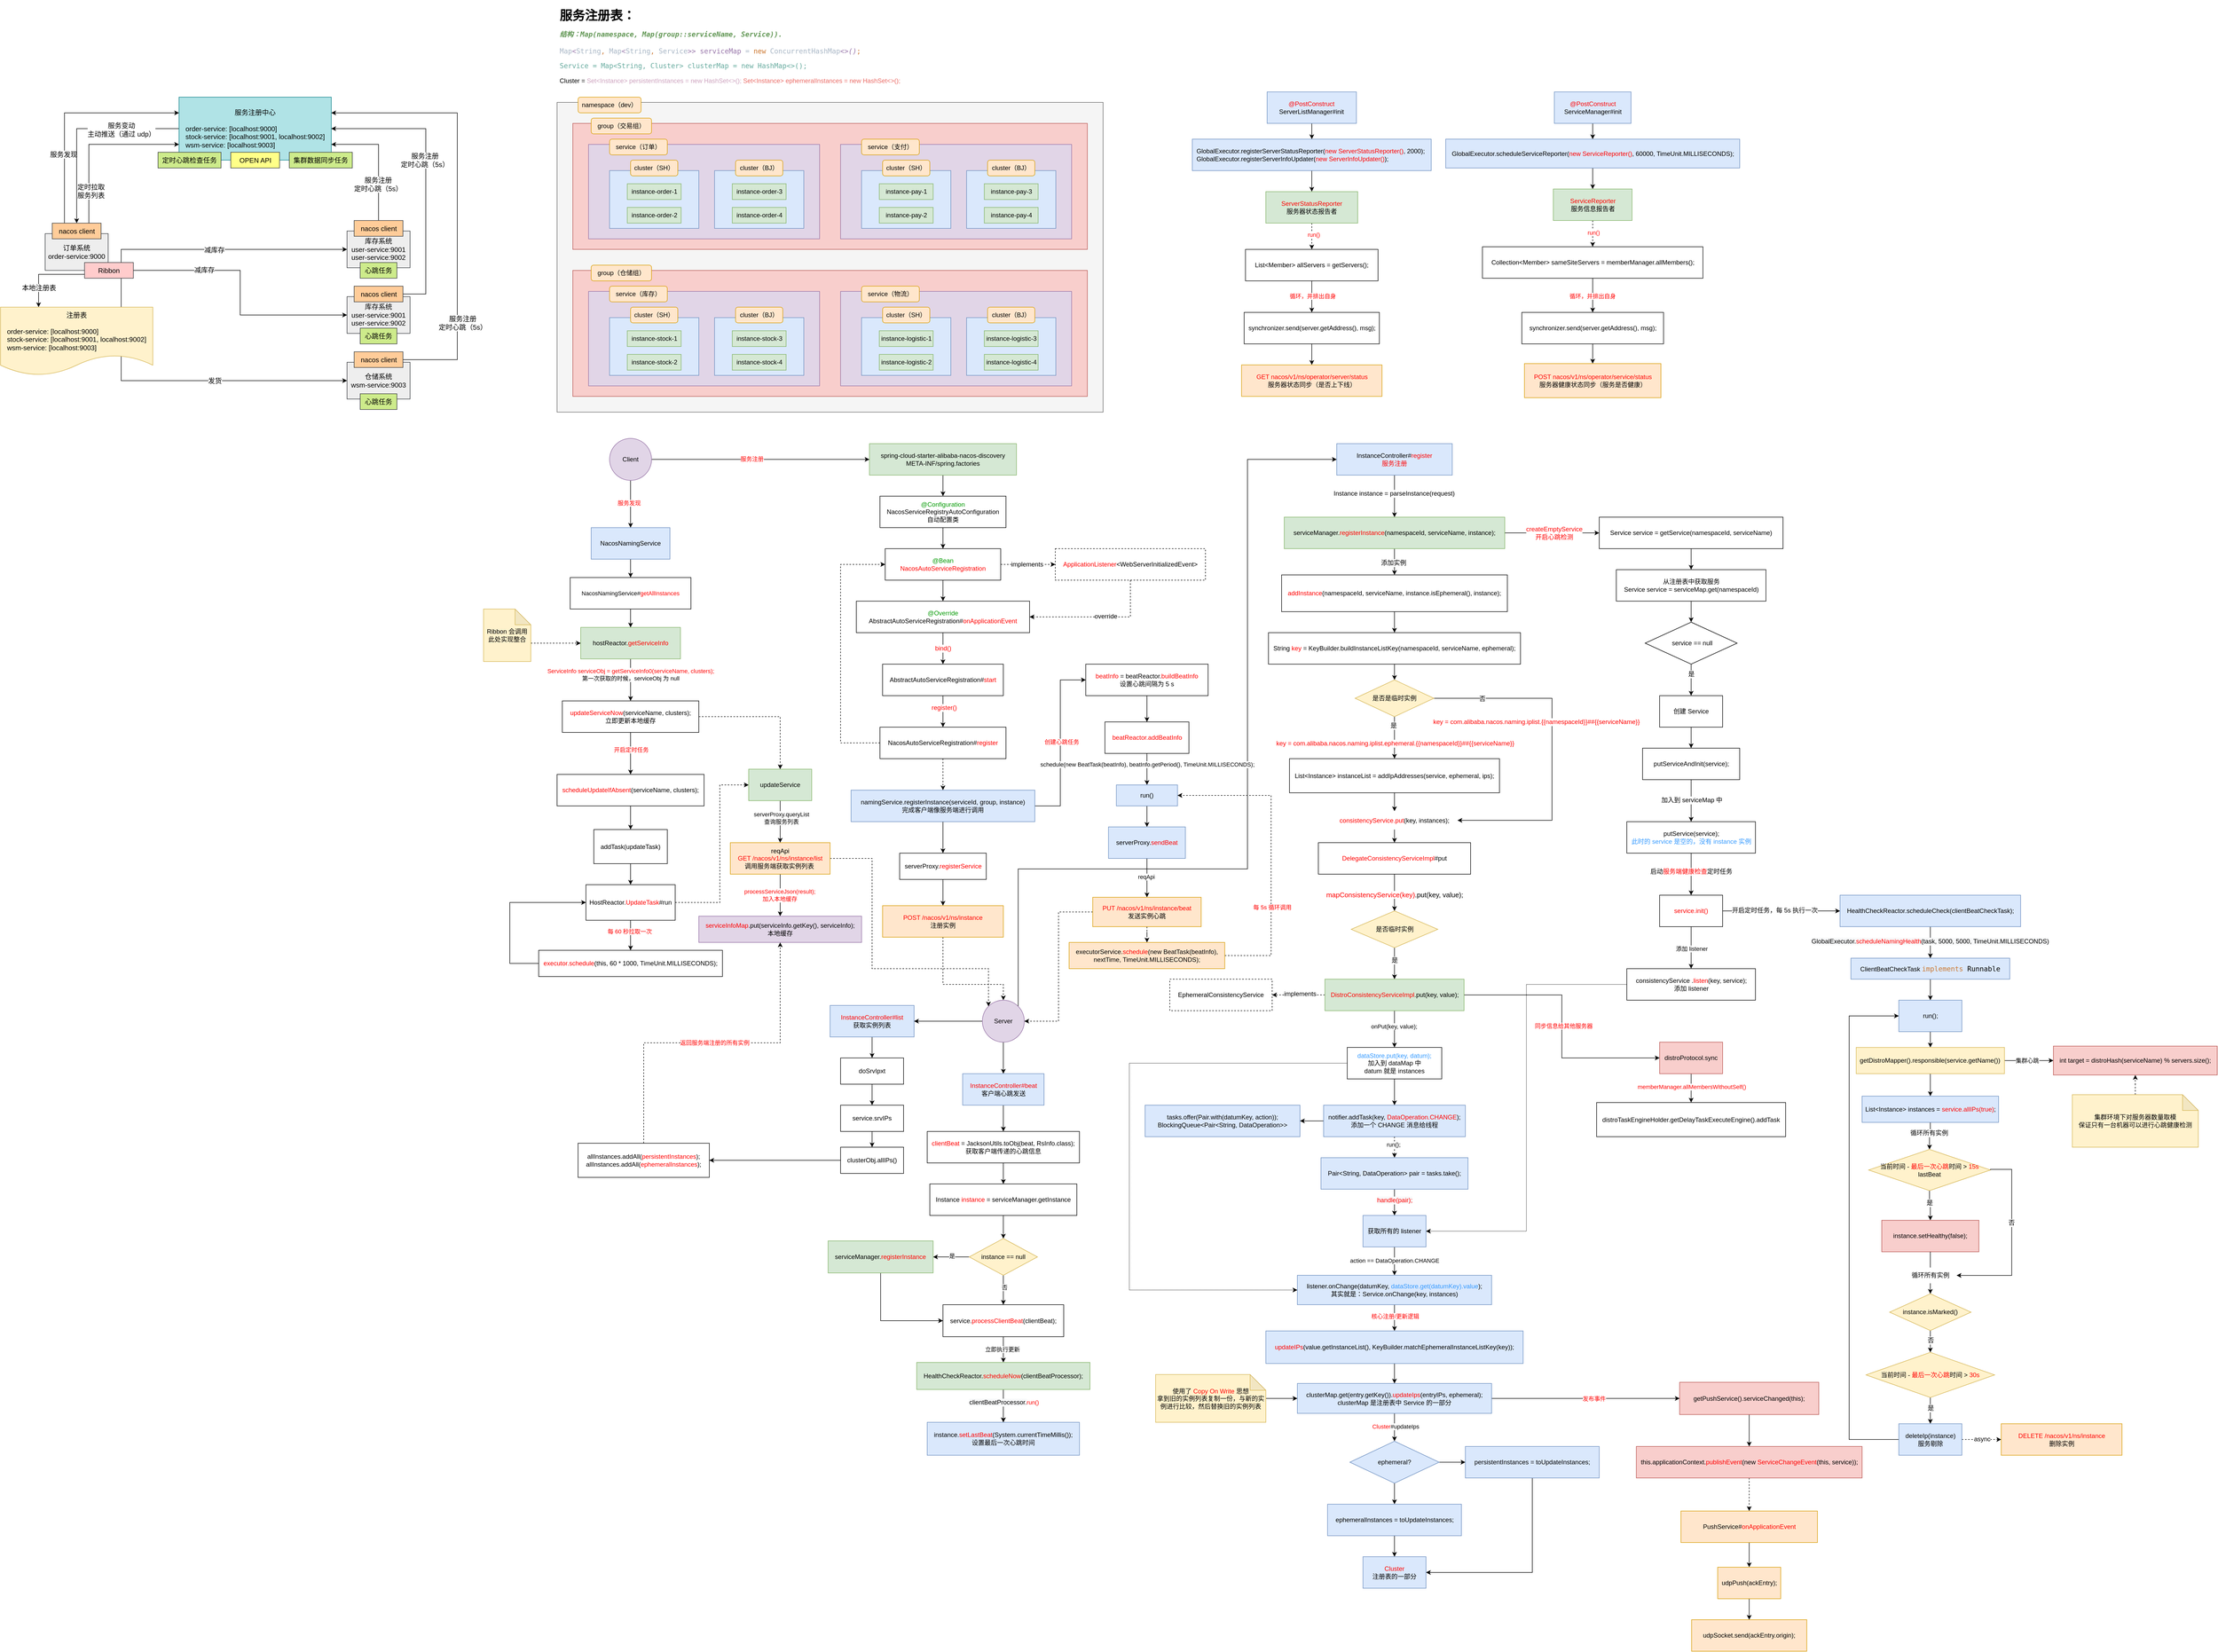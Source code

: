<mxfile version="20.6.2" type="github">
  <diagram id="hunALPwYAO61CZnnPAhh" name="Page-1">
    <mxGraphModel dx="2840" dy="733" grid="1" gridSize="10" guides="1" tooltips="1" connect="1" arrows="1" fold="1" page="1" pageScale="1" pageWidth="827" pageHeight="1169" math="0" shadow="0">
      <root>
        <mxCell id="0" />
        <mxCell id="1" parent="0" />
        <mxCell id="zgKmjXe5RocedFzESMuj-3" value="" style="edgeStyle=orthogonalEdgeStyle;rounded=0;orthogonalLoop=1;jettySize=auto;html=1;" parent="1" source="zgKmjXe5RocedFzESMuj-1" target="zgKmjXe5RocedFzESMuj-2" edge="1">
          <mxGeometry relative="1" as="geometry" />
        </mxCell>
        <mxCell id="zgKmjXe5RocedFzESMuj-1" value="spring-cloud-starter-alibaba-nacos-discovery&lt;br&gt;META-INF/spring.factories" style="rounded=0;whiteSpace=wrap;html=1;fillColor=#d5e8d4;strokeColor=#82b366;" parent="1" vertex="1">
          <mxGeometry x="655" y="860" width="280" height="60" as="geometry" />
        </mxCell>
        <mxCell id="zgKmjXe5RocedFzESMuj-6" value="" style="edgeStyle=orthogonalEdgeStyle;rounded=0;orthogonalLoop=1;jettySize=auto;html=1;fontFamily=Helvetica;fontSize=12;fontColor=none;" parent="1" source="zgKmjXe5RocedFzESMuj-2" target="zgKmjXe5RocedFzESMuj-5" edge="1">
          <mxGeometry relative="1" as="geometry" />
        </mxCell>
        <mxCell id="zgKmjXe5RocedFzESMuj-2" value="&lt;font color=&quot;#009900&quot;&gt;@Configuration&lt;br&gt;&lt;/font&gt;NacosServiceRegistryAutoConfiguration&lt;br&gt;自动配置类" style="whiteSpace=wrap;html=1;rounded=0;" parent="1" vertex="1">
          <mxGeometry x="675" y="960" width="240" height="60" as="geometry" />
        </mxCell>
        <mxCell id="zgKmjXe5RocedFzESMuj-8" value="" style="edgeStyle=orthogonalEdgeStyle;rounded=0;orthogonalLoop=1;jettySize=auto;html=1;fontFamily=Helvetica;fontSize=12;fontColor=none;dashed=1;" parent="1" source="zgKmjXe5RocedFzESMuj-5" target="zgKmjXe5RocedFzESMuj-7" edge="1">
          <mxGeometry relative="1" as="geometry" />
        </mxCell>
        <mxCell id="zgKmjXe5RocedFzESMuj-9" value="implements" style="edgeLabel;html=1;align=center;verticalAlign=middle;resizable=0;points=[];fontSize=12;fontFamily=Helvetica;fontColor=none;" parent="zgKmjXe5RocedFzESMuj-8" vertex="1" connectable="0">
          <mxGeometry x="0.038" y="-3" relative="1" as="geometry">
            <mxPoint x="-4" y="-3" as="offset" />
          </mxGeometry>
        </mxCell>
        <mxCell id="zgKmjXe5RocedFzESMuj-14" value="" style="edgeStyle=orthogonalEdgeStyle;rounded=0;orthogonalLoop=1;jettySize=auto;html=1;fontFamily=Helvetica;fontSize=12;fontColor=none;" parent="1" source="zgKmjXe5RocedFzESMuj-5" target="zgKmjXe5RocedFzESMuj-13" edge="1">
          <mxGeometry relative="1" as="geometry" />
        </mxCell>
        <mxCell id="zgKmjXe5RocedFzESMuj-5" value="&lt;font color=&quot;#009900&quot;&gt;@Bean&lt;br&gt;&lt;/font&gt;&lt;font color=&quot;#ff0000&quot;&gt;NacosAutoServiceRegistration&lt;/font&gt;" style="whiteSpace=wrap;html=1;rounded=0;" parent="1" vertex="1">
          <mxGeometry x="685" y="1060" width="220" height="60" as="geometry" />
        </mxCell>
        <mxCell id="zgKmjXe5RocedFzESMuj-23" style="edgeStyle=orthogonalEdgeStyle;rounded=0;orthogonalLoop=1;jettySize=auto;html=1;entryX=1;entryY=0.5;entryDx=0;entryDy=0;fontFamily=Helvetica;fontSize=12;fontColor=#FF0000;dashed=1;" parent="1" source="zgKmjXe5RocedFzESMuj-7" target="zgKmjXe5RocedFzESMuj-13" edge="1">
          <mxGeometry relative="1" as="geometry">
            <Array as="points">
              <mxPoint x="1152" y="1190" />
            </Array>
          </mxGeometry>
        </mxCell>
        <mxCell id="zgKmjXe5RocedFzESMuj-24" value="override" style="edgeLabel;html=1;align=center;verticalAlign=middle;resizable=0;points=[];fontSize=12;fontFamily=Helvetica;fontColor=#000000;" parent="zgKmjXe5RocedFzESMuj-23" vertex="1" connectable="0">
          <mxGeometry x="-0.107" y="-1" relative="1" as="geometry">
            <mxPoint as="offset" />
          </mxGeometry>
        </mxCell>
        <mxCell id="zgKmjXe5RocedFzESMuj-7" value="&lt;font color=&quot;#ff0000&quot;&gt;ApplicationListener&lt;/font&gt;&amp;lt;WebServerInitializedEvent&amp;gt;" style="whiteSpace=wrap;html=1;rounded=0;dashed=1;" parent="1" vertex="1">
          <mxGeometry x="1009" y="1060" width="286" height="60" as="geometry" />
        </mxCell>
        <mxCell id="zgKmjXe5RocedFzESMuj-18" value="bind()" style="edgeStyle=orthogonalEdgeStyle;rounded=0;orthogonalLoop=1;jettySize=auto;html=1;fontFamily=Helvetica;fontSize=12;fontColor=#FF0000;" parent="1" source="zgKmjXe5RocedFzESMuj-13" target="zgKmjXe5RocedFzESMuj-17" edge="1">
          <mxGeometry relative="1" as="geometry" />
        </mxCell>
        <mxCell id="zgKmjXe5RocedFzESMuj-13" value="&lt;font color=&quot;#009900&quot;&gt;@Override&lt;/font&gt;&lt;br&gt;AbstractAutoServiceRegistration#&lt;font color=&quot;#ff0000&quot;&gt;onApplicationEvent&lt;/font&gt;" style="whiteSpace=wrap;html=1;rounded=0;" parent="1" vertex="1">
          <mxGeometry x="630" y="1160" width="330" height="60" as="geometry" />
        </mxCell>
        <mxCell id="zgKmjXe5RocedFzESMuj-20" value="" style="edgeStyle=orthogonalEdgeStyle;rounded=0;orthogonalLoop=1;jettySize=auto;html=1;fontFamily=Helvetica;fontSize=12;fontColor=#FF0000;" parent="1" source="zgKmjXe5RocedFzESMuj-17" target="zgKmjXe5RocedFzESMuj-19" edge="1">
          <mxGeometry relative="1" as="geometry" />
        </mxCell>
        <mxCell id="zgKmjXe5RocedFzESMuj-22" value="register()" style="edgeLabel;html=1;align=center;verticalAlign=middle;resizable=0;points=[];fontSize=12;fontFamily=Helvetica;fontColor=#FF0000;" parent="zgKmjXe5RocedFzESMuj-20" vertex="1" connectable="0">
          <mxGeometry x="-0.257" y="2" relative="1" as="geometry">
            <mxPoint as="offset" />
          </mxGeometry>
        </mxCell>
        <mxCell id="zgKmjXe5RocedFzESMuj-17" value="AbstractAutoServiceRegistration#&lt;font color=&quot;#ff0000&quot;&gt;start&lt;/font&gt;" style="whiteSpace=wrap;html=1;rounded=0;" parent="1" vertex="1">
          <mxGeometry x="680" y="1280" width="230" height="60" as="geometry" />
        </mxCell>
        <mxCell id="zgKmjXe5RocedFzESMuj-28" value="" style="edgeStyle=orthogonalEdgeStyle;rounded=0;orthogonalLoop=1;jettySize=auto;html=1;dashed=1;fontFamily=Helvetica;fontSize=12;fontColor=#FF0000;" parent="1" source="zgKmjXe5RocedFzESMuj-19" target="zgKmjXe5RocedFzESMuj-27" edge="1">
          <mxGeometry relative="1" as="geometry" />
        </mxCell>
        <mxCell id="2PmmHMX1RF9NsNLcKvbn-105" style="edgeStyle=orthogonalEdgeStyle;rounded=0;orthogonalLoop=1;jettySize=auto;html=1;exitX=0;exitY=0.5;exitDx=0;exitDy=0;entryX=0;entryY=0.5;entryDx=0;entryDy=0;fontColor=#FF0000;dashed=1;" parent="1" source="zgKmjXe5RocedFzESMuj-19" target="zgKmjXe5RocedFzESMuj-5" edge="1">
          <mxGeometry relative="1" as="geometry">
            <Array as="points">
              <mxPoint x="600" y="1430" />
              <mxPoint x="600" y="1090" />
            </Array>
          </mxGeometry>
        </mxCell>
        <mxCell id="zgKmjXe5RocedFzESMuj-19" value="NacosAutoServiceRegistration#&lt;font color=&quot;#ff0000&quot;&gt;register&lt;/font&gt;" style="whiteSpace=wrap;html=1;rounded=0;" parent="1" vertex="1">
          <mxGeometry x="675" y="1400" width="240" height="60" as="geometry" />
        </mxCell>
        <mxCell id="eIaxBUfPHbvmFYsHHjmo-70" style="edgeStyle=orthogonalEdgeStyle;rounded=0;jumpStyle=none;jumpSize=1;orthogonalLoop=1;jettySize=auto;html=1;exitX=0.5;exitY=1;exitDx=0;exitDy=0;fontColor=#FF0000;" parent="1" source="zgKmjXe5RocedFzESMuj-27" target="eIaxBUfPHbvmFYsHHjmo-63" edge="1">
          <mxGeometry relative="1" as="geometry" />
        </mxCell>
        <mxCell id="eIaxBUfPHbvmFYsHHjmo-71" style="edgeStyle=orthogonalEdgeStyle;rounded=0;jumpStyle=none;jumpSize=1;orthogonalLoop=1;jettySize=auto;html=1;exitX=1;exitY=0.5;exitDx=0;exitDy=0;fontColor=#FF0000;entryX=0;entryY=0.5;entryDx=0;entryDy=0;" parent="1" source="zgKmjXe5RocedFzESMuj-27" target="eIaxBUfPHbvmFYsHHjmo-69" edge="1">
          <mxGeometry relative="1" as="geometry" />
        </mxCell>
        <mxCell id="eIaxBUfPHbvmFYsHHjmo-79" value="创建心跳任务" style="edgeLabel;html=1;align=center;verticalAlign=middle;resizable=0;points=[];fontColor=#FF0000;" parent="eIaxBUfPHbvmFYsHHjmo-71" vertex="1" connectable="0">
          <mxGeometry x="-0.268" y="-2" relative="1" as="geometry">
            <mxPoint y="-47" as="offset" />
          </mxGeometry>
        </mxCell>
        <mxCell id="zgKmjXe5RocedFzESMuj-27" value="namingService.registerInstance(serviceId, group, instance)&lt;br&gt;完成客户端像服务端进行调用" style="whiteSpace=wrap;html=1;rounded=0;fillColor=#dae8fc;strokeColor=#6c8ebf;" parent="1" vertex="1">
          <mxGeometry x="620" y="1520" width="350" height="60" as="geometry" />
        </mxCell>
        <mxCell id="zgKmjXe5RocedFzESMuj-32" style="edgeStyle=orthogonalEdgeStyle;rounded=0;orthogonalLoop=1;jettySize=auto;html=1;exitX=1;exitY=0;exitDx=0;exitDy=0;fontFamily=Helvetica;fontSize=12;fontColor=#000000;entryX=0;entryY=0.5;entryDx=0;entryDy=0;" parent="1" source="eIaxBUfPHbvmFYsHHjmo-45" target="zgKmjXe5RocedFzESMuj-31" edge="1">
          <mxGeometry relative="1" as="geometry">
            <mxPoint x="1345" y="1450" as="targetPoint" />
            <Array as="points">
              <mxPoint x="938" y="1670" />
              <mxPoint x="1375" y="1670" />
              <mxPoint x="1375" y="890" />
            </Array>
          </mxGeometry>
        </mxCell>
        <mxCell id="eIaxBUfPHbvmFYsHHjmo-68" style="edgeStyle=orthogonalEdgeStyle;rounded=0;orthogonalLoop=1;jettySize=auto;html=1;exitX=0.5;exitY=1;exitDx=0;exitDy=0;entryX=0.5;entryY=0;entryDx=0;entryDy=0;fontColor=#FF0000;dashed=1;jumpStyle=none;jumpSize=1;" parent="1" source="zgKmjXe5RocedFzESMuj-29" target="eIaxBUfPHbvmFYsHHjmo-45" edge="1">
          <mxGeometry relative="1" as="geometry">
            <Array as="points">
              <mxPoint x="795" y="1890" />
              <mxPoint x="910" y="1890" />
            </Array>
          </mxGeometry>
        </mxCell>
        <mxCell id="zgKmjXe5RocedFzESMuj-29" value="&lt;font color=&quot;#ff0000&quot;&gt;POST /nacos/v1/ns/instance&lt;/font&gt;&lt;br&gt;注册实例" style="whiteSpace=wrap;html=1;rounded=0;fillColor=#ffe6cc;strokeColor=#d79b00;" parent="1" vertex="1">
          <mxGeometry x="680" y="1740" width="230" height="60" as="geometry" />
        </mxCell>
        <mxCell id="zgKmjXe5RocedFzESMuj-34" value="" style="edgeStyle=orthogonalEdgeStyle;rounded=0;orthogonalLoop=1;jettySize=auto;html=1;fontFamily=Helvetica;fontSize=12;fontColor=#000000;" parent="1" source="zgKmjXe5RocedFzESMuj-31" target="zgKmjXe5RocedFzESMuj-33" edge="1">
          <mxGeometry relative="1" as="geometry" />
        </mxCell>
        <mxCell id="zgKmjXe5RocedFzESMuj-35" value="Instance instance = parseInstance(request)" style="edgeLabel;html=1;align=center;verticalAlign=middle;resizable=0;points=[];fontSize=12;fontFamily=Helvetica;fontColor=#000000;" parent="zgKmjXe5RocedFzESMuj-34" vertex="1" connectable="0">
          <mxGeometry x="-0.125" y="-1" relative="1" as="geometry">
            <mxPoint as="offset" />
          </mxGeometry>
        </mxCell>
        <mxCell id="zgKmjXe5RocedFzESMuj-31" value="&lt;font color=&quot;#000000&quot;&gt;InstanceController#&lt;/font&gt;&lt;font color=&quot;#ff0000&quot;&gt;register&lt;br&gt;服务注册&lt;br&gt;&lt;/font&gt;" style="rounded=0;whiteSpace=wrap;html=1;fontFamily=Helvetica;fontSize=12;fillColor=#dae8fc;strokeColor=#6c8ebf;" parent="1" vertex="1">
          <mxGeometry x="1545" y="860" width="220" height="60" as="geometry" />
        </mxCell>
        <mxCell id="zgKmjXe5RocedFzESMuj-37" value="" style="edgeStyle=orthogonalEdgeStyle;rounded=0;orthogonalLoop=1;jettySize=auto;html=1;fontFamily=Helvetica;fontSize=12;fontColor=#000000;" parent="1" source="zgKmjXe5RocedFzESMuj-33" target="zgKmjXe5RocedFzESMuj-36" edge="1">
          <mxGeometry relative="1" as="geometry" />
        </mxCell>
        <mxCell id="zgKmjXe5RocedFzESMuj-38" value="&lt;font color=&quot;#ff0000&quot;&gt;createEmptyService&lt;br&gt;开启心跳检测&lt;/font&gt;" style="edgeLabel;html=1;align=center;verticalAlign=middle;resizable=0;points=[];fontSize=12;fontFamily=Helvetica;fontColor=#000000;" parent="zgKmjXe5RocedFzESMuj-37" vertex="1" connectable="0">
          <mxGeometry x="-0.365" y="-4" relative="1" as="geometry">
            <mxPoint x="37" y="-4" as="offset" />
          </mxGeometry>
        </mxCell>
        <mxCell id="zgKmjXe5RocedFzESMuj-100" value="" style="edgeStyle=orthogonalEdgeStyle;rounded=0;orthogonalLoop=1;jettySize=auto;html=1;fontFamily=Helvetica;fontSize=12;fontColor=#000000;" parent="1" source="zgKmjXe5RocedFzESMuj-33" target="zgKmjXe5RocedFzESMuj-99" edge="1">
          <mxGeometry relative="1" as="geometry" />
        </mxCell>
        <mxCell id="zgKmjXe5RocedFzESMuj-101" value="添加实例" style="edgeLabel;html=1;align=center;verticalAlign=middle;resizable=0;points=[];fontSize=12;fontFamily=Helvetica;fontColor=#000000;" parent="zgKmjXe5RocedFzESMuj-100" vertex="1" connectable="0">
          <mxGeometry x="0.05" y="-2" relative="1" as="geometry">
            <mxPoint as="offset" />
          </mxGeometry>
        </mxCell>
        <mxCell id="zgKmjXe5RocedFzESMuj-33" value="&lt;font color=&quot;#000000&quot;&gt;serviceManager.&lt;/font&gt;&lt;font color=&quot;#ff0000&quot;&gt;registerInstance&lt;/font&gt;&lt;font color=&quot;#000000&quot;&gt;(namespaceId, serviceName, instance);&lt;/font&gt;" style="whiteSpace=wrap;html=1;fillColor=#d5e8d4;rounded=0;strokeColor=#82b366;" parent="1" vertex="1">
          <mxGeometry x="1445" y="1000" width="420" height="60" as="geometry" />
        </mxCell>
        <mxCell id="zgKmjXe5RocedFzESMuj-40" value="" style="edgeStyle=orthogonalEdgeStyle;rounded=0;orthogonalLoop=1;jettySize=auto;html=1;fontFamily=Helvetica;fontSize=12;fontColor=#000000;" parent="1" source="zgKmjXe5RocedFzESMuj-36" target="zgKmjXe5RocedFzESMuj-39" edge="1">
          <mxGeometry relative="1" as="geometry" />
        </mxCell>
        <mxCell id="zgKmjXe5RocedFzESMuj-36" value="&lt;font color=&quot;#000000&quot;&gt;Service service = getService(namespaceId, serviceName)&lt;/font&gt;" style="whiteSpace=wrap;html=1;fillColor=none;fontColor=#009900;rounded=0;gradientColor=none;" parent="1" vertex="1">
          <mxGeometry x="2045" y="1000" width="350" height="60" as="geometry" />
        </mxCell>
        <mxCell id="zgKmjXe5RocedFzESMuj-46" value="" style="edgeStyle=orthogonalEdgeStyle;rounded=0;orthogonalLoop=1;jettySize=auto;html=1;fontFamily=Helvetica;fontSize=12;fontColor=#000000;" parent="1" source="zgKmjXe5RocedFzESMuj-39" target="zgKmjXe5RocedFzESMuj-45" edge="1">
          <mxGeometry relative="1" as="geometry" />
        </mxCell>
        <mxCell id="zgKmjXe5RocedFzESMuj-39" value="&lt;span style=&quot;color: rgb(0 , 0 , 0) ; background-color: rgb(255 , 255 , 255)&quot;&gt;从注册表中获取服务&lt;/span&gt;&lt;br style=&quot;color: rgb(0 , 0 , 0)&quot;&gt;&lt;span style=&quot;color: rgb(0 , 0 , 0) ; background-color: rgb(255 , 255 , 255)&quot;&gt;Service service = serviceMap.get(namespaceId)&lt;/span&gt;" style="whiteSpace=wrap;html=1;fillColor=none;fontColor=#009900;rounded=0;gradientColor=none;" parent="1" vertex="1">
          <mxGeometry x="2077.5" y="1100" width="285" height="60" as="geometry" />
        </mxCell>
        <mxCell id="zgKmjXe5RocedFzESMuj-48" value="" style="edgeStyle=orthogonalEdgeStyle;rounded=0;orthogonalLoop=1;jettySize=auto;html=1;fontFamily=Helvetica;fontSize=12;fontColor=#000000;" parent="1" source="zgKmjXe5RocedFzESMuj-45" target="zgKmjXe5RocedFzESMuj-47" edge="1">
          <mxGeometry relative="1" as="geometry" />
        </mxCell>
        <mxCell id="zgKmjXe5RocedFzESMuj-49" value="是" style="edgeLabel;html=1;align=center;verticalAlign=middle;resizable=0;points=[];fontSize=12;fontFamily=Helvetica;fontColor=#000000;" parent="zgKmjXe5RocedFzESMuj-48" vertex="1" connectable="0">
          <mxGeometry x="-0.367" relative="1" as="geometry">
            <mxPoint as="offset" />
          </mxGeometry>
        </mxCell>
        <mxCell id="zgKmjXe5RocedFzESMuj-45" value="&lt;span style=&quot;color: rgb(0 , 0 , 0) ; background-color: rgb(255 , 255 , 255)&quot;&gt;&amp;nbsp;service == null&lt;/span&gt;" style="rhombus;whiteSpace=wrap;html=1;fillColor=none;fontColor=#009900;rounded=0;gradientColor=none;" parent="1" vertex="1">
          <mxGeometry x="2132.5" y="1200" width="175" height="80" as="geometry" />
        </mxCell>
        <mxCell id="zgKmjXe5RocedFzESMuj-51" value="" style="edgeStyle=orthogonalEdgeStyle;rounded=0;orthogonalLoop=1;jettySize=auto;html=1;fontFamily=Helvetica;fontSize=12;fontColor=#000000;" parent="1" source="zgKmjXe5RocedFzESMuj-47" target="zgKmjXe5RocedFzESMuj-50" edge="1">
          <mxGeometry relative="1" as="geometry" />
        </mxCell>
        <mxCell id="zgKmjXe5RocedFzESMuj-47" value="&lt;font color=&quot;#000000&quot;&gt;创建 Service&lt;/font&gt;" style="whiteSpace=wrap;html=1;fillColor=none;fontColor=#009900;rounded=0;gradientColor=none;" parent="1" vertex="1">
          <mxGeometry x="2160" y="1340" width="120" height="60" as="geometry" />
        </mxCell>
        <mxCell id="zgKmjXe5RocedFzESMuj-54" value="" style="edgeStyle=orthogonalEdgeStyle;rounded=0;orthogonalLoop=1;jettySize=auto;html=1;fontFamily=Helvetica;fontSize=12;fontColor=#000000;" parent="1" source="zgKmjXe5RocedFzESMuj-50" target="zgKmjXe5RocedFzESMuj-53" edge="1">
          <mxGeometry relative="1" as="geometry" />
        </mxCell>
        <mxCell id="zgKmjXe5RocedFzESMuj-55" value="加入到&amp;nbsp;serviceMap 中" style="edgeLabel;html=1;align=center;verticalAlign=middle;resizable=0;points=[];fontSize=12;fontFamily=Helvetica;fontColor=#000000;" parent="zgKmjXe5RocedFzESMuj-54" vertex="1" connectable="0">
          <mxGeometry x="-0.025" y="1" relative="1" as="geometry">
            <mxPoint as="offset" />
          </mxGeometry>
        </mxCell>
        <mxCell id="zgKmjXe5RocedFzESMuj-50" value="&lt;font color=&quot;#000000&quot;&gt;putServiceAndInit(service);&lt;/font&gt;" style="whiteSpace=wrap;html=1;fillColor=none;fontColor=#009900;rounded=0;gradientColor=none;" parent="1" vertex="1">
          <mxGeometry x="2127.5" y="1440" width="185" height="60" as="geometry" />
        </mxCell>
        <mxCell id="zgKmjXe5RocedFzESMuj-57" value="" style="edgeStyle=orthogonalEdgeStyle;rounded=0;orthogonalLoop=1;jettySize=auto;html=1;fontFamily=Helvetica;fontSize=12;fontColor=#000000;" parent="1" source="zgKmjXe5RocedFzESMuj-53" target="zgKmjXe5RocedFzESMuj-56" edge="1">
          <mxGeometry relative="1" as="geometry" />
        </mxCell>
        <mxCell id="zgKmjXe5RocedFzESMuj-58" value="启动&lt;font color=&quot;#ff0000&quot;&gt;服务端健康检查&lt;/font&gt;定时任务" style="edgeLabel;html=1;align=center;verticalAlign=middle;resizable=0;points=[];fontSize=12;fontFamily=Helvetica;fontColor=#000000;" parent="zgKmjXe5RocedFzESMuj-57" vertex="1" connectable="0">
          <mxGeometry x="-0.125" relative="1" as="geometry">
            <mxPoint as="offset" />
          </mxGeometry>
        </mxCell>
        <mxCell id="zgKmjXe5RocedFzESMuj-53" value="&lt;font color=&quot;#000000&quot;&gt;putService(service);&lt;/font&gt;&lt;br&gt;&lt;font color=&quot;#3399ff&quot;&gt;此时的 service 是空的，没有 instance 实例&lt;/font&gt;" style="whiteSpace=wrap;html=1;fillColor=none;fontColor=#009900;rounded=0;gradientColor=none;" parent="1" vertex="1">
          <mxGeometry x="2097.5" y="1580" width="245" height="60" as="geometry" />
        </mxCell>
        <mxCell id="zgKmjXe5RocedFzESMuj-60" value="" style="edgeStyle=orthogonalEdgeStyle;rounded=0;orthogonalLoop=1;jettySize=auto;html=1;fontFamily=Helvetica;fontSize=12;fontColor=#3399FF;entryX=0;entryY=0.5;entryDx=0;entryDy=0;" parent="1" source="zgKmjXe5RocedFzESMuj-56" target="eIaxBUfPHbvmFYsHHjmo-57" edge="1">
          <mxGeometry relative="1" as="geometry" />
        </mxCell>
        <mxCell id="zgKmjXe5RocedFzESMuj-61" value="开启定时任务，每 5s 执行一次" style="edgeLabel;html=1;align=center;verticalAlign=middle;resizable=0;points=[];fontSize=12;fontFamily=Helvetica;fontColor=#000000;" parent="zgKmjXe5RocedFzESMuj-60" vertex="1" connectable="0">
          <mxGeometry x="-0.12" y="1" relative="1" as="geometry">
            <mxPoint as="offset" />
          </mxGeometry>
        </mxCell>
        <mxCell id="2PmmHMX1RF9NsNLcKvbn-2" value="" style="edgeStyle=orthogonalEdgeStyle;rounded=0;orthogonalLoop=1;jettySize=auto;html=1;fontColor=#000000;" parent="1" source="zgKmjXe5RocedFzESMuj-56" target="2PmmHMX1RF9NsNLcKvbn-1" edge="1">
          <mxGeometry relative="1" as="geometry" />
        </mxCell>
        <mxCell id="2PmmHMX1RF9NsNLcKvbn-3" value="添加 listener" style="edgeLabel;html=1;align=center;verticalAlign=middle;resizable=0;points=[];fontColor=#000000;" parent="2PmmHMX1RF9NsNLcKvbn-2" vertex="1" connectable="0">
          <mxGeometry x="0.05" y="1" relative="1" as="geometry">
            <mxPoint as="offset" />
          </mxGeometry>
        </mxCell>
        <mxCell id="zgKmjXe5RocedFzESMuj-56" value="&lt;font color=&quot;#ff0000&quot;&gt;service.init()&lt;/font&gt;" style="whiteSpace=wrap;html=1;fillColor=none;fontColor=#009900;rounded=0;gradientColor=none;" parent="1" vertex="1">
          <mxGeometry x="2160" y="1720" width="120" height="60" as="geometry" />
        </mxCell>
        <mxCell id="zgKmjXe5RocedFzESMuj-67" value="" style="edgeStyle=orthogonalEdgeStyle;rounded=0;orthogonalLoop=1;jettySize=auto;html=1;fontFamily=Helvetica;fontSize=12;fontColor=#000000;exitX=0.5;exitY=1;exitDx=0;exitDy=0;" parent="1" source="eIaxBUfPHbvmFYsHHjmo-113" target="zgKmjXe5RocedFzESMuj-70" edge="1">
          <mxGeometry relative="1" as="geometry">
            <mxPoint x="2676" y="2082.75" as="sourcePoint" />
            <mxPoint x="2675.6" y="2147.75" as="targetPoint" />
            <Array as="points">
              <mxPoint x="2676" y="2172.75" />
            </Array>
          </mxGeometry>
        </mxCell>
        <mxCell id="zgKmjXe5RocedFzESMuj-68" value="循环所有实例" style="edgeLabel;html=1;align=center;verticalAlign=middle;resizable=0;points=[];fontSize=12;fontFamily=Helvetica;fontColor=#000000;" parent="zgKmjXe5RocedFzESMuj-67" vertex="1" connectable="0">
          <mxGeometry x="-0.173" y="-1" relative="1" as="geometry">
            <mxPoint as="offset" />
          </mxGeometry>
        </mxCell>
        <mxCell id="zgKmjXe5RocedFzESMuj-78" value="" style="edgeStyle=orthogonalEdgeStyle;rounded=0;orthogonalLoop=1;jettySize=auto;html=1;fontFamily=Helvetica;fontSize=12;fontColor=#000000;" parent="1" source="zgKmjXe5RocedFzESMuj-64" target="zgKmjXe5RocedFzESMuj-77" edge="1">
          <mxGeometry relative="1" as="geometry" />
        </mxCell>
        <mxCell id="zgKmjXe5RocedFzESMuj-64" value="ClientBeatCheckTask&amp;nbsp;&lt;span style=&quot;font-family: &amp;#34;jetbrains mono&amp;#34; , monospace ; font-size: 9.8pt ; color: rgb(204 , 120 , 50)&quot;&gt;implements &lt;/span&gt;&lt;span style=&quot;font-family: &amp;#34;jetbrains mono&amp;#34; , monospace ; font-size: 9.8pt&quot;&gt;&lt;font color=&quot;#000000&quot;&gt;Runnable&lt;/font&gt;&lt;/span&gt;" style="whiteSpace=wrap;html=1;fillColor=#dae8fc;rounded=0;strokeColor=#6c8ebf;" parent="1" vertex="1">
          <mxGeometry x="2524.35" y="1840" width="302.5" height="40" as="geometry" />
        </mxCell>
        <mxCell id="zgKmjXe5RocedFzESMuj-72" value="" style="edgeStyle=orthogonalEdgeStyle;rounded=0;orthogonalLoop=1;jettySize=auto;html=1;fontFamily=Helvetica;fontSize=12;fontColor=#000000;" parent="1" source="zgKmjXe5RocedFzESMuj-70" target="zgKmjXe5RocedFzESMuj-71" edge="1">
          <mxGeometry relative="1" as="geometry" />
        </mxCell>
        <mxCell id="zgKmjXe5RocedFzESMuj-73" value="是" style="edgeLabel;html=1;align=center;verticalAlign=middle;resizable=0;points=[];fontSize=12;fontFamily=Helvetica;fontColor=#000000;" parent="zgKmjXe5RocedFzESMuj-72" vertex="1" connectable="0">
          <mxGeometry x="-0.32" y="-3" relative="1" as="geometry">
            <mxPoint x="3" y="3" as="offset" />
          </mxGeometry>
        </mxCell>
        <mxCell id="zgKmjXe5RocedFzESMuj-79" style="edgeStyle=orthogonalEdgeStyle;rounded=0;orthogonalLoop=1;jettySize=auto;html=1;exitX=1;exitY=0.5;exitDx=0;exitDy=0;fontFamily=Helvetica;fontSize=12;fontColor=#000000;entryX=1;entryY=0.5;entryDx=0;entryDy=0;" parent="1" source="zgKmjXe5RocedFzESMuj-70" target="zgKmjXe5RocedFzESMuj-81" edge="1">
          <mxGeometry relative="1" as="geometry">
            <mxPoint x="2820.6" y="2459.25" as="targetPoint" />
            <Array as="points">
              <mxPoint x="2830.6" y="2242.25" />
              <mxPoint x="2830.6" y="2444.25" />
            </Array>
          </mxGeometry>
        </mxCell>
        <mxCell id="zgKmjXe5RocedFzESMuj-86" value="否" style="edgeLabel;html=1;align=center;verticalAlign=middle;resizable=0;points=[];fontSize=12;fontFamily=Helvetica;fontColor=#000000;" parent="zgKmjXe5RocedFzESMuj-79" vertex="1" connectable="0">
          <mxGeometry x="-0.18" y="3" relative="1" as="geometry">
            <mxPoint x="-4" as="offset" />
          </mxGeometry>
        </mxCell>
        <mxCell id="zgKmjXe5RocedFzESMuj-70" value="当前时间 - &lt;font color=&quot;#ff0000&quot;&gt;最后一次心跳&lt;/font&gt;时间 &amp;gt; &lt;font color=&quot;#ff0000&quot;&gt;15s&lt;/font&gt;&lt;br&gt;lastBeat" style="rhombus;whiteSpace=wrap;html=1;fontFamily=Helvetica;fontSize=12;fillColor=#fff2cc;strokeColor=#d6b656;" parent="1" vertex="1">
          <mxGeometry x="2558.1" y="2204.25" width="231.9" height="78.5" as="geometry" />
        </mxCell>
        <mxCell id="zgKmjXe5RocedFzESMuj-71" value="instance.setHealthy(false);" style="whiteSpace=wrap;html=1;fillColor=#f8cecc;strokeColor=#b85450;" parent="1" vertex="1">
          <mxGeometry x="2583.1" y="2339.25" width="185" height="60" as="geometry" />
        </mxCell>
        <mxCell id="eIaxBUfPHbvmFYsHHjmo-128" style="edgeStyle=orthogonalEdgeStyle;rounded=0;jumpStyle=none;jumpSize=1;orthogonalLoop=1;jettySize=auto;html=1;exitX=0.5;exitY=1;exitDx=0;exitDy=0;entryX=0.5;entryY=0;entryDx=0;entryDy=0;fontColor=#000000;" parent="1" source="zgKmjXe5RocedFzESMuj-77" target="eIaxBUfPHbvmFYsHHjmo-127" edge="1">
          <mxGeometry relative="1" as="geometry" />
        </mxCell>
        <mxCell id="zgKmjXe5RocedFzESMuj-77" value="&lt;font color=&quot;#000000&quot;&gt;run();&lt;/font&gt;" style="whiteSpace=wrap;html=1;fillColor=#dae8fc;rounded=0;strokeColor=#6c8ebf;" parent="1" vertex="1">
          <mxGeometry x="2615.6" y="1920" width="120" height="60" as="geometry" />
        </mxCell>
        <mxCell id="zgKmjXe5RocedFzESMuj-85" value="" style="edgeStyle=orthogonalEdgeStyle;rounded=0;orthogonalLoop=1;jettySize=auto;html=1;fontFamily=Helvetica;fontSize=12;fontColor=#000000;entryX=0.5;entryY=0;entryDx=0;entryDy=0;" parent="1" source="zgKmjXe5RocedFzESMuj-81" target="zgKmjXe5RocedFzESMuj-87" edge="1">
          <mxGeometry relative="1" as="geometry">
            <mxPoint x="2675.6" y="2499.25" as="targetPoint" />
          </mxGeometry>
        </mxCell>
        <mxCell id="zgKmjXe5RocedFzESMuj-81" value="循环所有实例" style="text;html=1;strokeColor=none;fillColor=none;align=center;verticalAlign=middle;whiteSpace=wrap;rounded=0;fontFamily=Helvetica;fontSize=12;fontColor=#000000;" parent="1" vertex="1">
          <mxGeometry x="2625.6" y="2429.25" width="100" height="30" as="geometry" />
        </mxCell>
        <mxCell id="zgKmjXe5RocedFzESMuj-82" value="" style="edgeStyle=orthogonalEdgeStyle;rounded=0;orthogonalLoop=1;jettySize=auto;html=1;fontFamily=Helvetica;fontSize=12;fontColor=#000000;endArrow=none;" parent="1" source="zgKmjXe5RocedFzESMuj-71" target="zgKmjXe5RocedFzESMuj-81" edge="1">
          <mxGeometry relative="1" as="geometry">
            <mxPoint x="2675.6" y="2414.25" as="sourcePoint" />
            <mxPoint x="2675.6" y="2494.25" as="targetPoint" />
          </mxGeometry>
        </mxCell>
        <mxCell id="zgKmjXe5RocedFzESMuj-90" value="" style="edgeStyle=orthogonalEdgeStyle;rounded=0;orthogonalLoop=1;jettySize=auto;html=1;fontFamily=Helvetica;fontSize=12;fontColor=#000000;" parent="1" source="zgKmjXe5RocedFzESMuj-87" target="zgKmjXe5RocedFzESMuj-89" edge="1">
          <mxGeometry relative="1" as="geometry" />
        </mxCell>
        <mxCell id="zgKmjXe5RocedFzESMuj-91" value="否" style="edgeLabel;html=1;align=center;verticalAlign=middle;resizable=0;points=[];fontSize=12;fontFamily=Helvetica;fontColor=#000000;" parent="zgKmjXe5RocedFzESMuj-90" vertex="1" connectable="0">
          <mxGeometry x="-0.111" relative="1" as="geometry">
            <mxPoint as="offset" />
          </mxGeometry>
        </mxCell>
        <mxCell id="zgKmjXe5RocedFzESMuj-87" value="instance.isMarked()" style="rhombus;whiteSpace=wrap;html=1;fontFamily=Helvetica;fontSize=12;fillColor=#fff2cc;strokeColor=#d6b656;" parent="1" vertex="1">
          <mxGeometry x="2598.1" y="2479.25" width="155" height="70" as="geometry" />
        </mxCell>
        <mxCell id="zgKmjXe5RocedFzESMuj-93" value="" style="edgeStyle=orthogonalEdgeStyle;rounded=0;orthogonalLoop=1;jettySize=auto;html=1;fontFamily=Helvetica;fontSize=12;fontColor=#000000;" parent="1" source="zgKmjXe5RocedFzESMuj-89" target="zgKmjXe5RocedFzESMuj-92" edge="1">
          <mxGeometry relative="1" as="geometry" />
        </mxCell>
        <mxCell id="zgKmjXe5RocedFzESMuj-94" value="是" style="edgeLabel;html=1;align=center;verticalAlign=middle;resizable=0;points=[];fontSize=12;fontFamily=Helvetica;fontColor=#000000;" parent="zgKmjXe5RocedFzESMuj-93" vertex="1" connectable="0">
          <mxGeometry x="-0.2" relative="1" as="geometry">
            <mxPoint as="offset" />
          </mxGeometry>
        </mxCell>
        <mxCell id="zgKmjXe5RocedFzESMuj-89" value="当前时间 - &lt;font color=&quot;#ff0000&quot;&gt;最后一次心跳&lt;/font&gt;时间 &amp;gt; &lt;font color=&quot;#ff0000&quot;&gt;30s&lt;/font&gt;" style="rhombus;whiteSpace=wrap;html=1;fillColor=#fff2cc;strokeColor=#d6b656;" parent="1" vertex="1">
          <mxGeometry x="2553.1" y="2590.75" width="245" height="86" as="geometry" />
        </mxCell>
        <mxCell id="zgKmjXe5RocedFzESMuj-95" style="edgeStyle=orthogonalEdgeStyle;rounded=0;orthogonalLoop=1;jettySize=auto;html=1;exitX=0;exitY=0.5;exitDx=0;exitDy=0;fontFamily=Helvetica;fontSize=12;fontColor=#000000;entryX=0;entryY=0.5;entryDx=0;entryDy=0;" parent="1" source="zgKmjXe5RocedFzESMuj-92" target="zgKmjXe5RocedFzESMuj-77" edge="1">
          <mxGeometry relative="1" as="geometry">
            <mxPoint x="2450.6" y="2250" as="targetPoint" />
            <Array as="points">
              <mxPoint x="2521" y="2757" />
              <mxPoint x="2521" y="1950" />
            </Array>
          </mxGeometry>
        </mxCell>
        <mxCell id="zgKmjXe5RocedFzESMuj-97" style="edgeStyle=orthogonalEdgeStyle;rounded=0;orthogonalLoop=1;jettySize=auto;html=1;exitX=1;exitY=0.5;exitDx=0;exitDy=0;entryX=0;entryY=0.5;entryDx=0;entryDy=0;fontFamily=Helvetica;fontSize=12;fontColor=#000000;dashed=1;" parent="1" source="zgKmjXe5RocedFzESMuj-92" target="zgKmjXe5RocedFzESMuj-96" edge="1">
          <mxGeometry relative="1" as="geometry" />
        </mxCell>
        <mxCell id="zgKmjXe5RocedFzESMuj-98" value="async" style="edgeLabel;html=1;align=center;verticalAlign=middle;resizable=0;points=[];fontSize=12;fontFamily=Helvetica;fontColor=#000000;" parent="zgKmjXe5RocedFzESMuj-97" vertex="1" connectable="0">
          <mxGeometry x="0.013" y="1" relative="1" as="geometry">
            <mxPoint as="offset" />
          </mxGeometry>
        </mxCell>
        <mxCell id="zgKmjXe5RocedFzESMuj-92" value="deleteIp(instance)&lt;br&gt;服务剔除" style="whiteSpace=wrap;html=1;fillColor=#dae8fc;strokeColor=#6c8ebf;" parent="1" vertex="1">
          <mxGeometry x="2615.6" y="2726.75" width="120" height="60" as="geometry" />
        </mxCell>
        <mxCell id="zgKmjXe5RocedFzESMuj-96" value="&lt;font color=&quot;#ff0000&quot;&gt;DELETE /nacos/v1/ns/instance&lt;br&gt;&lt;/font&gt;删除实例" style="whiteSpace=wrap;html=1;rounded=0;fillColor=#ffe6cc;strokeColor=#d79b00;" parent="1" vertex="1">
          <mxGeometry x="2810.6" y="2726.75" width="230" height="60" as="geometry" />
        </mxCell>
        <mxCell id="zgKmjXe5RocedFzESMuj-108" style="edgeStyle=orthogonalEdgeStyle;rounded=0;orthogonalLoop=1;jettySize=auto;html=1;exitX=0.5;exitY=1;exitDx=0;exitDy=0;entryX=0.5;entryY=0;entryDx=0;entryDy=0;fontFamily=Helvetica;fontSize=12;fontColor=#000000;" parent="1" source="zgKmjXe5RocedFzESMuj-99" target="zgKmjXe5RocedFzESMuj-107" edge="1">
          <mxGeometry relative="1" as="geometry" />
        </mxCell>
        <mxCell id="zgKmjXe5RocedFzESMuj-99" value="&lt;font color=&quot;#ff0000&quot;&gt;addInstance&lt;/font&gt;&lt;font color=&quot;#000000&quot;&gt;(namespaceId, serviceName, instance.isEphemeral(), instance);&lt;/font&gt;" style="whiteSpace=wrap;html=1;fillColor=none;fontColor=#009900;rounded=0;gradientColor=none;" parent="1" vertex="1">
          <mxGeometry x="1440" y="1110" width="430" height="70" as="geometry" />
        </mxCell>
        <mxCell id="zgKmjXe5RocedFzESMuj-126" style="edgeStyle=orthogonalEdgeStyle;rounded=0;orthogonalLoop=1;jettySize=auto;html=1;exitX=0.5;exitY=1;exitDx=0;exitDy=0;fontFamily=Helvetica;fontSize=12;fontColor=#FF0000;" parent="1" source="zgKmjXe5RocedFzESMuj-102" target="zgKmjXe5RocedFzESMuj-125" edge="1">
          <mxGeometry relative="1" as="geometry" />
        </mxCell>
        <mxCell id="zgKmjXe5RocedFzESMuj-102" value="&lt;font color=&quot;#000000&quot;&gt;List&amp;lt;Instance&amp;gt; instanceList = addIpAddresses(service, ephemeral, ips);&lt;/font&gt;" style="whiteSpace=wrap;html=1;fillColor=none;fontColor=#009900;rounded=0;gradientColor=none;" parent="1" vertex="1">
          <mxGeometry x="1455" y="1460" width="400" height="65" as="geometry" />
        </mxCell>
        <mxCell id="zgKmjXe5RocedFzESMuj-122" value="" style="edgeStyle=orthogonalEdgeStyle;rounded=0;orthogonalLoop=1;jettySize=auto;html=1;fontFamily=Helvetica;fontSize=12;fontColor=#000000;entryX=0.5;entryY=0;entryDx=0;entryDy=0;" parent="1" source="zgKmjXe5RocedFzESMuj-104" target="zgKmjXe5RocedFzESMuj-124" edge="1">
          <mxGeometry relative="1" as="geometry">
            <mxPoint x="1655" y="1803.75" as="targetPoint" />
          </mxGeometry>
        </mxCell>
        <mxCell id="zgKmjXe5RocedFzESMuj-123" value="&lt;span style=&quot;font-size: 13.067px&quot;&gt;&lt;font color=&quot;#ff0000&quot;&gt;mapConsistencyService(key)&lt;/font&gt;.put(key, value);&lt;/span&gt;" style="edgeLabel;html=1;align=center;verticalAlign=middle;resizable=0;points=[];fontSize=12;fontFamily=Helvetica;fontColor=#000000;" parent="zgKmjXe5RocedFzESMuj-122" vertex="1" connectable="0">
          <mxGeometry x="0.095" relative="1" as="geometry">
            <mxPoint as="offset" />
          </mxGeometry>
        </mxCell>
        <mxCell id="zgKmjXe5RocedFzESMuj-104" value="&lt;font color=&quot;#ff0000&quot;&gt;DelegateConsistencyServiceImpl&lt;/font&gt;&lt;font color=&quot;#000000&quot;&gt;#put&lt;/font&gt;" style="whiteSpace=wrap;html=1;fillColor=none;fontColor=#009900;rounded=0;gradientColor=none;" parent="1" vertex="1">
          <mxGeometry x="1510" y="1620" width="290" height="60" as="geometry" />
        </mxCell>
        <mxCell id="zgKmjXe5RocedFzESMuj-112" style="edgeStyle=orthogonalEdgeStyle;rounded=0;orthogonalLoop=1;jettySize=auto;html=1;exitX=0.5;exitY=1;exitDx=0;exitDy=0;entryX=0.5;entryY=0;entryDx=0;entryDy=0;fontFamily=Helvetica;fontSize=12;fontColor=#FF0000;" parent="1" source="zgKmjXe5RocedFzESMuj-107" target="zgKmjXe5RocedFzESMuj-111" edge="1">
          <mxGeometry relative="1" as="geometry" />
        </mxCell>
        <mxCell id="zgKmjXe5RocedFzESMuj-107" value="&lt;font color=&quot;#000000&quot;&gt;String &lt;/font&gt;key&lt;font color=&quot;#000000&quot;&gt; = KeyBuilder.buildInstanceListKey(namespaceId, serviceName, ephemeral);&lt;/font&gt;" style="rounded=0;whiteSpace=wrap;html=1;fontFamily=Helvetica;fontSize=12;fontColor=#FF0000;fillColor=none;gradientColor=none;" parent="1" vertex="1">
          <mxGeometry x="1415" y="1220" width="480" height="60" as="geometry" />
        </mxCell>
        <mxCell id="zgKmjXe5RocedFzESMuj-113" style="edgeStyle=orthogonalEdgeStyle;rounded=0;orthogonalLoop=1;jettySize=auto;html=1;exitX=0.5;exitY=1;exitDx=0;exitDy=0;fontFamily=Helvetica;fontSize=12;fontColor=#FF0000;" parent="1" source="zgKmjXe5RocedFzESMuj-111" target="zgKmjXe5RocedFzESMuj-102" edge="1">
          <mxGeometry relative="1" as="geometry" />
        </mxCell>
        <mxCell id="zgKmjXe5RocedFzESMuj-114" value="key = com.alibaba.nacos.naming.iplist.ephemeral.{{namespaceId}}##{{serviceName}}" style="edgeLabel;html=1;align=center;verticalAlign=middle;resizable=0;points=[];fontSize=12;fontFamily=Helvetica;fontColor=#FF0000;" parent="zgKmjXe5RocedFzESMuj-113" vertex="1" connectable="0">
          <mxGeometry x="-0.091" y="1" relative="1" as="geometry">
            <mxPoint y="14" as="offset" />
          </mxGeometry>
        </mxCell>
        <mxCell id="zgKmjXe5RocedFzESMuj-117" value="是" style="edgeLabel;html=1;align=center;verticalAlign=middle;resizable=0;points=[];fontSize=12;fontFamily=Helvetica;fontColor=#000000;" parent="zgKmjXe5RocedFzESMuj-113" vertex="1" connectable="0">
          <mxGeometry x="-0.591" y="-2" relative="1" as="geometry">
            <mxPoint as="offset" />
          </mxGeometry>
        </mxCell>
        <mxCell id="zgKmjXe5RocedFzESMuj-115" style="edgeStyle=orthogonalEdgeStyle;rounded=0;orthogonalLoop=1;jettySize=auto;html=1;exitX=1;exitY=0.5;exitDx=0;exitDy=0;fontFamily=Helvetica;fontSize=12;fontColor=#FF0000;entryX=1;entryY=0.5;entryDx=0;entryDy=0;" parent="1" source="zgKmjXe5RocedFzESMuj-111" target="zgKmjXe5RocedFzESMuj-125" edge="1">
          <mxGeometry relative="1" as="geometry">
            <mxPoint x="1955" y="1510" as="targetPoint" />
            <Array as="points">
              <mxPoint x="1955" y="1345" />
              <mxPoint x="1955" y="1578" />
            </Array>
          </mxGeometry>
        </mxCell>
        <mxCell id="zgKmjXe5RocedFzESMuj-116" value="key = com.alibaba.nacos.naming.iplist.{{namespaceId}}##{{serviceName}}" style="edgeLabel;html=1;align=center;verticalAlign=middle;resizable=0;points=[];fontSize=12;fontFamily=Helvetica;fontColor=#FF0000;" parent="zgKmjXe5RocedFzESMuj-115" vertex="1" connectable="0">
          <mxGeometry x="0.076" y="-1" relative="1" as="geometry">
            <mxPoint x="-29" y="-73" as="offset" />
          </mxGeometry>
        </mxCell>
        <mxCell id="zgKmjXe5RocedFzESMuj-118" value="否" style="edgeLabel;html=1;align=center;verticalAlign=middle;resizable=0;points=[];fontSize=12;fontFamily=Helvetica;fontColor=#000000;" parent="zgKmjXe5RocedFzESMuj-115" vertex="1" connectable="0">
          <mxGeometry x="-0.711" y="-1" relative="1" as="geometry">
            <mxPoint as="offset" />
          </mxGeometry>
        </mxCell>
        <mxCell id="zgKmjXe5RocedFzESMuj-111" value="是否是临时实例" style="rhombus;whiteSpace=wrap;html=1;fontFamily=Helvetica;fontSize=12;fillColor=#fff2cc;strokeColor=#d6b656;" parent="1" vertex="1">
          <mxGeometry x="1580" y="1310" width="150" height="70" as="geometry" />
        </mxCell>
        <mxCell id="zgKmjXe5RocedFzESMuj-129" value="" style="edgeStyle=orthogonalEdgeStyle;rounded=0;orthogonalLoop=1;jettySize=auto;html=1;fontFamily=Helvetica;fontSize=12;fontColor=#FF0000;" parent="1" source="zgKmjXe5RocedFzESMuj-124" target="zgKmjXe5RocedFzESMuj-128" edge="1">
          <mxGeometry relative="1" as="geometry" />
        </mxCell>
        <mxCell id="zgKmjXe5RocedFzESMuj-130" value="是" style="edgeLabel;html=1;align=center;verticalAlign=middle;resizable=0;points=[];fontSize=12;fontFamily=Helvetica;fontColor=#000000;" parent="zgKmjXe5RocedFzESMuj-129" vertex="1" connectable="0">
          <mxGeometry x="-0.225" relative="1" as="geometry">
            <mxPoint as="offset" />
          </mxGeometry>
        </mxCell>
        <mxCell id="zgKmjXe5RocedFzESMuj-124" value="是否临时实例" style="rhombus;whiteSpace=wrap;html=1;fontFamily=Helvetica;fontSize=12;fillColor=#fff2cc;strokeColor=#d6b656;" parent="1" vertex="1">
          <mxGeometry x="1572.5" y="1750" width="165" height="70" as="geometry" />
        </mxCell>
        <mxCell id="zgKmjXe5RocedFzESMuj-127" style="edgeStyle=orthogonalEdgeStyle;rounded=0;orthogonalLoop=1;jettySize=auto;html=1;exitX=0.5;exitY=1;exitDx=0;exitDy=0;entryX=0.5;entryY=0;entryDx=0;entryDy=0;fontFamily=Helvetica;fontSize=12;fontColor=#FF0000;" parent="1" source="zgKmjXe5RocedFzESMuj-125" target="zgKmjXe5RocedFzESMuj-104" edge="1">
          <mxGeometry relative="1" as="geometry" />
        </mxCell>
        <mxCell id="zgKmjXe5RocedFzESMuj-125" value="&lt;span style=&quot;background-color: rgb(255 , 255 , 255)&quot;&gt;consistencyService.put&lt;/span&gt;&lt;span style=&quot;color: rgb(0 , 0 , 0) ; background-color: rgb(255 , 255 , 255)&quot;&gt;(key, instances);&lt;/span&gt;" style="text;html=1;strokeColor=none;fillColor=none;align=center;verticalAlign=middle;whiteSpace=wrap;rounded=0;fontFamily=Helvetica;fontSize=12;fontColor=#FF0000;" parent="1" vertex="1">
          <mxGeometry x="1535" y="1560" width="240" height="35" as="geometry" />
        </mxCell>
        <mxCell id="zgKmjXe5RocedFzESMuj-135" value="" style="edgeStyle=orthogonalEdgeStyle;rounded=0;orthogonalLoop=1;jettySize=auto;html=1;fontFamily=Helvetica;fontSize=12;fontColor=#000000;dashed=1;" parent="1" source="zgKmjXe5RocedFzESMuj-128" target="zgKmjXe5RocedFzESMuj-134" edge="1">
          <mxGeometry relative="1" as="geometry" />
        </mxCell>
        <mxCell id="zgKmjXe5RocedFzESMuj-136" value="implements" style="edgeLabel;html=1;align=center;verticalAlign=middle;resizable=0;points=[];fontSize=12;fontFamily=Helvetica;fontColor=#000000;" parent="zgKmjXe5RocedFzESMuj-135" vertex="1" connectable="0">
          <mxGeometry x="-0.049" y="-2" relative="1" as="geometry">
            <mxPoint as="offset" />
          </mxGeometry>
        </mxCell>
        <mxCell id="i_V08WtguQDwfHYmfHOG-2" value="" style="edgeStyle=orthogonalEdgeStyle;rounded=0;orthogonalLoop=1;jettySize=auto;html=1;" parent="1" source="zgKmjXe5RocedFzESMuj-128" target="i_V08WtguQDwfHYmfHOG-1" edge="1">
          <mxGeometry relative="1" as="geometry" />
        </mxCell>
        <mxCell id="i_V08WtguQDwfHYmfHOG-3" value="onPut(key, value);" style="edgeLabel;html=1;align=center;verticalAlign=middle;resizable=0;points=[];" parent="i_V08WtguQDwfHYmfHOG-2" vertex="1" connectable="0">
          <mxGeometry x="-0.15" y="-1" relative="1" as="geometry">
            <mxPoint as="offset" />
          </mxGeometry>
        </mxCell>
        <mxCell id="eIaxBUfPHbvmFYsHHjmo-165" style="edgeStyle=orthogonalEdgeStyle;rounded=0;jumpStyle=none;jumpSize=1;orthogonalLoop=1;jettySize=auto;html=1;exitX=1;exitY=0.5;exitDx=0;exitDy=0;entryX=0;entryY=0.5;entryDx=0;entryDy=0;fontColor=#FF0000;" parent="1" source="zgKmjXe5RocedFzESMuj-128" target="eIaxBUfPHbvmFYsHHjmo-163" edge="1">
          <mxGeometry relative="1" as="geometry" />
        </mxCell>
        <mxCell id="eIaxBUfPHbvmFYsHHjmo-166" value="同步信息给其他服务器" style="edgeLabel;html=1;align=center;verticalAlign=middle;resizable=0;points=[];fontColor=#FF0000;" parent="eIaxBUfPHbvmFYsHHjmo-165" vertex="1" connectable="0">
          <mxGeometry x="-0.005" y="3" relative="1" as="geometry">
            <mxPoint as="offset" />
          </mxGeometry>
        </mxCell>
        <mxCell id="zgKmjXe5RocedFzESMuj-128" value="&lt;font color=&quot;#ff0000&quot;&gt;DistroConsistencyServiceImpl&lt;/font&gt;&lt;font color=&quot;#000000&quot;&gt;.put(key, value);&lt;br&gt;&lt;/font&gt;" style="whiteSpace=wrap;html=1;fillColor=#d5e8d4;strokeColor=#82b366;" parent="1" vertex="1">
          <mxGeometry x="1522.5" y="1880" width="265" height="60" as="geometry" />
        </mxCell>
        <mxCell id="zgKmjXe5RocedFzESMuj-134" value="&lt;span style=&quot;color: rgb(0 , 0 , 0)&quot;&gt;EphemeralConsistencyService&lt;/span&gt;" style="whiteSpace=wrap;html=1;fillColor=none;strokeColor=#000000;fontColor=#FF0000;gradientColor=none;dashed=1;" parent="1" vertex="1">
          <mxGeometry x="1227" y="1880" width="195" height="60" as="geometry" />
        </mxCell>
        <mxCell id="2PmmHMX1RF9NsNLcKvbn-5" value="" style="edgeStyle=orthogonalEdgeStyle;rounded=0;orthogonalLoop=1;jettySize=auto;html=1;fontColor=#FF0000;" parent="1" source="i_V08WtguQDwfHYmfHOG-1" target="2PmmHMX1RF9NsNLcKvbn-4" edge="1">
          <mxGeometry relative="1" as="geometry" />
        </mxCell>
        <mxCell id="2PmmHMX1RF9NsNLcKvbn-28" style="edgeStyle=orthogonalEdgeStyle;rounded=0;orthogonalLoop=1;jettySize=auto;html=1;exitX=0;exitY=0.5;exitDx=0;exitDy=0;entryX=0;entryY=0.5;entryDx=0;entryDy=0;dashed=1;dashPattern=1 1;fontColor=#3399FF;" parent="1" source="i_V08WtguQDwfHYmfHOG-1" target="2PmmHMX1RF9NsNLcKvbn-25" edge="1">
          <mxGeometry relative="1" as="geometry">
            <Array as="points">
              <mxPoint x="1150" y="2040" />
              <mxPoint x="1150" y="2472" />
            </Array>
          </mxGeometry>
        </mxCell>
        <mxCell id="i_V08WtguQDwfHYmfHOG-1" value="&lt;font color=&quot;#3399ff&quot;&gt;dataStore.put(key, datum);&lt;/font&gt;&lt;br&gt;&lt;font color=&quot;#000000&quot;&gt;加入到 dataMap 中&lt;/font&gt;&lt;br&gt;&lt;span style=&quot;color: rgb(0 , 0 , 0)&quot;&gt;datum 就是 instances&lt;/span&gt;&lt;font color=&quot;#000000&quot;&gt;&lt;br&gt;&lt;/font&gt;" style="whiteSpace=wrap;html=1;fillColor=none;strokeColor=#000000;fontColor=#FF0000;gradientColor=none;" parent="1" vertex="1">
          <mxGeometry x="1565" y="2010" width="180" height="60" as="geometry" />
        </mxCell>
        <mxCell id="2PmmHMX1RF9NsNLcKvbn-24" style="edgeStyle=orthogonalEdgeStyle;rounded=0;orthogonalLoop=1;jettySize=auto;html=1;exitX=0;exitY=0.5;exitDx=0;exitDy=0;entryX=1;entryY=0.5;entryDx=0;entryDy=0;fontColor=#000000;dashed=1;dashPattern=1 1;" parent="1" source="2PmmHMX1RF9NsNLcKvbn-1" target="2PmmHMX1RF9NsNLcKvbn-22" edge="1">
          <mxGeometry relative="1" as="geometry" />
        </mxCell>
        <mxCell id="2PmmHMX1RF9NsNLcKvbn-1" value="&lt;font color=&quot;#000000&quot;&gt;consistencyService .&lt;/font&gt;&lt;font color=&quot;#ff0000&quot;&gt;listen&lt;/font&gt;&lt;font color=&quot;#000000&quot;&gt;(key, service);&lt;br&gt;添加 listener&lt;br&gt;&lt;/font&gt;" style="whiteSpace=wrap;html=1;fillColor=none;fontColor=#009900;rounded=0;gradientColor=none;" parent="1" vertex="1">
          <mxGeometry x="2097.5" y="1860" width="245" height="60" as="geometry" />
        </mxCell>
        <mxCell id="2PmmHMX1RF9NsNLcKvbn-19" value="" style="edgeStyle=orthogonalEdgeStyle;rounded=0;orthogonalLoop=1;jettySize=auto;html=1;fontColor=#000000;" parent="1" source="2PmmHMX1RF9NsNLcKvbn-4" target="2PmmHMX1RF9NsNLcKvbn-18" edge="1">
          <mxGeometry relative="1" as="geometry" />
        </mxCell>
        <mxCell id="2PmmHMX1RF9NsNLcKvbn-20" style="edgeStyle=orthogonalEdgeStyle;rounded=0;orthogonalLoop=1;jettySize=auto;html=1;exitX=0.5;exitY=1;exitDx=0;exitDy=0;entryX=0.5;entryY=0;entryDx=0;entryDy=0;dashed=1;fontColor=#000000;" parent="1" source="2PmmHMX1RF9NsNLcKvbn-4" target="2PmmHMX1RF9NsNLcKvbn-6" edge="1">
          <mxGeometry relative="1" as="geometry" />
        </mxCell>
        <mxCell id="2PmmHMX1RF9NsNLcKvbn-21" value="run();" style="edgeLabel;html=1;align=center;verticalAlign=middle;resizable=0;points=[];fontColor=#000000;" parent="2PmmHMX1RF9NsNLcKvbn-20" vertex="1" connectable="0">
          <mxGeometry x="-0.28" y="-2" relative="1" as="geometry">
            <mxPoint as="offset" />
          </mxGeometry>
        </mxCell>
        <mxCell id="2PmmHMX1RF9NsNLcKvbn-4" value="notifier&lt;font color=&quot;#000000&quot;&gt;.addTask(key, &lt;/font&gt;&lt;font color=&quot;#ff0000&quot;&gt;DataOperation.CHANGE&lt;/font&gt;&lt;font color=&quot;#000000&quot;&gt;);&lt;br&gt;添加一个 CHANGE 消息给线程&lt;br&gt;&lt;/font&gt;" style="whiteSpace=wrap;html=1;fillColor=#dae8fc;strokeColor=#6c8ebf;" parent="1" vertex="1">
          <mxGeometry x="1520" y="2120" width="270" height="60" as="geometry" />
        </mxCell>
        <mxCell id="2PmmHMX1RF9NsNLcKvbn-23" value="" style="edgeStyle=orthogonalEdgeStyle;rounded=0;orthogonalLoop=1;jettySize=auto;html=1;fontColor=#000000;" parent="1" source="2PmmHMX1RF9NsNLcKvbn-6" target="2PmmHMX1RF9NsNLcKvbn-22" edge="1">
          <mxGeometry relative="1" as="geometry" />
        </mxCell>
        <mxCell id="eIaxBUfPHbvmFYsHHjmo-115" value="&lt;span style=&quot;font-size: 12px ; background-color: rgb(248 , 249 , 250)&quot;&gt;handle(pair);&lt;/span&gt;" style="edgeLabel;html=1;align=center;verticalAlign=middle;resizable=0;points=[];fontColor=#FF0000;" parent="2PmmHMX1RF9NsNLcKvbn-23" vertex="1" connectable="0">
          <mxGeometry x="-0.35" y="1" relative="1" as="geometry">
            <mxPoint x="-1" y="4" as="offset" />
          </mxGeometry>
        </mxCell>
        <mxCell id="2PmmHMX1RF9NsNLcKvbn-6" value="&lt;font color=&quot;#000000&quot;&gt;Pair&amp;lt;String, DataOperation&amp;gt; pair = tasks.take();&lt;/font&gt;" style="whiteSpace=wrap;html=1;fillColor=#dae8fc;strokeColor=#6c8ebf;" parent="1" vertex="1">
          <mxGeometry x="1515" y="2220" width="280" height="60" as="geometry" />
        </mxCell>
        <mxCell id="2PmmHMX1RF9NsNLcKvbn-18" value="tasks.offer(Pair.with(datumKey, action));&lt;br&gt;&lt;font color=&quot;#000000&quot;&gt;BlockingQueue&amp;lt;Pair&amp;lt;String, DataOperation&amp;gt;&amp;gt;&lt;/font&gt;" style="whiteSpace=wrap;html=1;fillColor=#dae8fc;strokeColor=#6c8ebf;" parent="1" vertex="1">
          <mxGeometry x="1180" y="2120" width="295" height="60" as="geometry" />
        </mxCell>
        <mxCell id="2PmmHMX1RF9NsNLcKvbn-26" value="" style="edgeStyle=orthogonalEdgeStyle;rounded=0;orthogonalLoop=1;jettySize=auto;html=1;fontColor=#000000;" parent="1" source="2PmmHMX1RF9NsNLcKvbn-22" target="2PmmHMX1RF9NsNLcKvbn-25" edge="1">
          <mxGeometry relative="1" as="geometry" />
        </mxCell>
        <mxCell id="2PmmHMX1RF9NsNLcKvbn-27" value="action == DataOperation.CHANGE" style="edgeLabel;html=1;align=center;verticalAlign=middle;resizable=0;points=[];fontColor=#000000;" parent="2PmmHMX1RF9NsNLcKvbn-26" vertex="1" connectable="0">
          <mxGeometry x="-0.05" relative="1" as="geometry">
            <mxPoint as="offset" />
          </mxGeometry>
        </mxCell>
        <mxCell id="2PmmHMX1RF9NsNLcKvbn-22" value="获取所有的 listener" style="whiteSpace=wrap;html=1;fillColor=#dae8fc;strokeColor=#6c8ebf;" parent="1" vertex="1">
          <mxGeometry x="1595" y="2330" width="120" height="60" as="geometry" />
        </mxCell>
        <mxCell id="2PmmHMX1RF9NsNLcKvbn-30" value="" style="edgeStyle=orthogonalEdgeStyle;rounded=0;orthogonalLoop=1;jettySize=auto;html=1;fontColor=#3399FF;" parent="1" source="2PmmHMX1RF9NsNLcKvbn-25" target="2PmmHMX1RF9NsNLcKvbn-29" edge="1">
          <mxGeometry relative="1" as="geometry" />
        </mxCell>
        <mxCell id="2PmmHMX1RF9NsNLcKvbn-31" value="核心注册/更新逻辑" style="edgeLabel;html=1;align=center;verticalAlign=middle;resizable=0;points=[];fontColor=#FF0000;" parent="2PmmHMX1RF9NsNLcKvbn-30" vertex="1" connectable="0">
          <mxGeometry x="-0.12" y="1" relative="1" as="geometry">
            <mxPoint as="offset" />
          </mxGeometry>
        </mxCell>
        <mxCell id="2PmmHMX1RF9NsNLcKvbn-25" value="&lt;font color=&quot;#000000&quot;&gt;listener.onChange(datumKey, &lt;/font&gt;&lt;font color=&quot;#3399ff&quot;&gt;dataStore.get(datumKey).value&lt;/font&gt;&lt;font color=&quot;#000000&quot;&gt;);&lt;br&gt;其实就是：Service.onChange(key, instances)&lt;br&gt;&lt;/font&gt;" style="whiteSpace=wrap;html=1;fillColor=#dae8fc;strokeColor=#6c8ebf;" parent="1" vertex="1">
          <mxGeometry x="1470" y="2444" width="370" height="56" as="geometry" />
        </mxCell>
        <mxCell id="2PmmHMX1RF9NsNLcKvbn-33" value="" style="edgeStyle=orthogonalEdgeStyle;rounded=0;orthogonalLoop=1;jettySize=auto;html=1;fontColor=#FF0000;" parent="1" source="2PmmHMX1RF9NsNLcKvbn-29" target="2PmmHMX1RF9NsNLcKvbn-32" edge="1">
          <mxGeometry relative="1" as="geometry" />
        </mxCell>
        <mxCell id="2PmmHMX1RF9NsNLcKvbn-29" value="&lt;font color=&quot;#ff0000&quot;&gt;updateIPs&lt;/font&gt;&lt;font color=&quot;#000000&quot;&gt;(value.getInstanceList(), KeyBuilder.matchEphemeralInstanceListKey(key));&lt;/font&gt;" style="whiteSpace=wrap;html=1;fillColor=#dae8fc;strokeColor=#6c8ebf;" parent="1" vertex="1">
          <mxGeometry x="1410" y="2550" width="490" height="62" as="geometry" />
        </mxCell>
        <mxCell id="2PmmHMX1RF9NsNLcKvbn-35" value="" style="edgeStyle=orthogonalEdgeStyle;rounded=0;orthogonalLoop=1;jettySize=auto;html=1;fontColor=#000000;entryX=0.5;entryY=0;entryDx=0;entryDy=0;" parent="1" source="2PmmHMX1RF9NsNLcKvbn-32" target="2PmmHMX1RF9NsNLcKvbn-37" edge="1">
          <mxGeometry relative="1" as="geometry">
            <mxPoint x="1655" y="2760" as="targetPoint" />
          </mxGeometry>
        </mxCell>
        <mxCell id="2PmmHMX1RF9NsNLcKvbn-36" value="&lt;font color=&quot;#ff0000&quot;&gt;Cluster&lt;/font&gt;#updateIps" style="edgeLabel;html=1;align=center;verticalAlign=middle;resizable=0;points=[];fontColor=#000000;" parent="2PmmHMX1RF9NsNLcKvbn-35" vertex="1" connectable="0">
          <mxGeometry x="-0.083" y="2" relative="1" as="geometry">
            <mxPoint as="offset" />
          </mxGeometry>
        </mxCell>
        <mxCell id="eIaxBUfPHbvmFYsHHjmo-117" value="" style="edgeStyle=orthogonalEdgeStyle;rounded=0;jumpStyle=none;jumpSize=1;orthogonalLoop=1;jettySize=auto;html=1;fontColor=#FF0000;" parent="1" source="2PmmHMX1RF9NsNLcKvbn-32" target="eIaxBUfPHbvmFYsHHjmo-116" edge="1">
          <mxGeometry relative="1" as="geometry" />
        </mxCell>
        <mxCell id="eIaxBUfPHbvmFYsHHjmo-118" value="发布事件" style="edgeLabel;html=1;align=center;verticalAlign=middle;resizable=0;points=[];fontColor=#FF0000;" parent="eIaxBUfPHbvmFYsHHjmo-117" vertex="1" connectable="0">
          <mxGeometry x="0.089" y="3" relative="1" as="geometry">
            <mxPoint y="3" as="offset" />
          </mxGeometry>
        </mxCell>
        <mxCell id="2PmmHMX1RF9NsNLcKvbn-32" value="clusterMap.get(entry.getKey())&lt;font color=&quot;#000000&quot;&gt;.&lt;/font&gt;&lt;font color=&quot;#ff0000&quot;&gt;updateIps&lt;/font&gt;&lt;font color=&quot;#000000&quot;&gt;(entryIPs, ephemeral);&lt;br&gt;clusterMap 是注册表中 Service 的一部分&lt;/font&gt;&lt;font color=&quot;#000000&quot;&gt;&lt;br&gt;&lt;/font&gt;" style="whiteSpace=wrap;html=1;fillColor=#dae8fc;strokeColor=#6c8ebf;" parent="1" vertex="1">
          <mxGeometry x="1470" y="2650" width="370" height="57" as="geometry" />
        </mxCell>
        <mxCell id="2PmmHMX1RF9NsNLcKvbn-39" value="" style="edgeStyle=orthogonalEdgeStyle;rounded=0;orthogonalLoop=1;jettySize=auto;html=1;fontColor=#000000;" parent="1" source="2PmmHMX1RF9NsNLcKvbn-37" target="2PmmHMX1RF9NsNLcKvbn-38" edge="1">
          <mxGeometry relative="1" as="geometry" />
        </mxCell>
        <mxCell id="2PmmHMX1RF9NsNLcKvbn-41" value="" style="edgeStyle=orthogonalEdgeStyle;rounded=0;orthogonalLoop=1;jettySize=auto;html=1;fontColor=#000000;" parent="1" source="2PmmHMX1RF9NsNLcKvbn-37" target="2PmmHMX1RF9NsNLcKvbn-40" edge="1">
          <mxGeometry relative="1" as="geometry" />
        </mxCell>
        <mxCell id="2PmmHMX1RF9NsNLcKvbn-37" value="ephemeral?" style="rhombus;whiteSpace=wrap;html=1;labelBackgroundColor=none;fillColor=#dae8fc;strokeColor=#6c8ebf;" parent="1" vertex="1">
          <mxGeometry x="1570" y="2760" width="170" height="80" as="geometry" />
        </mxCell>
        <mxCell id="2PmmHMX1RF9NsNLcKvbn-43" value="" style="edgeStyle=orthogonalEdgeStyle;rounded=0;orthogonalLoop=1;jettySize=auto;html=1;fontColor=#FF0000;" parent="1" source="2PmmHMX1RF9NsNLcKvbn-38" target="2PmmHMX1RF9NsNLcKvbn-42" edge="1">
          <mxGeometry relative="1" as="geometry" />
        </mxCell>
        <mxCell id="2PmmHMX1RF9NsNLcKvbn-38" value="ephemeralInstances = toUpdateInstances;" style="whiteSpace=wrap;html=1;labelBackgroundColor=none;fillColor=#dae8fc;strokeColor=#6c8ebf;" parent="1" vertex="1">
          <mxGeometry x="1527.5" y="2880" width="255" height="60" as="geometry" />
        </mxCell>
        <mxCell id="2PmmHMX1RF9NsNLcKvbn-44" style="edgeStyle=orthogonalEdgeStyle;rounded=0;orthogonalLoop=1;jettySize=auto;html=1;exitX=0.5;exitY=1;exitDx=0;exitDy=0;entryX=1;entryY=0.5;entryDx=0;entryDy=0;fontColor=#FF0000;" parent="1" source="2PmmHMX1RF9NsNLcKvbn-40" target="2PmmHMX1RF9NsNLcKvbn-42" edge="1">
          <mxGeometry relative="1" as="geometry" />
        </mxCell>
        <mxCell id="2PmmHMX1RF9NsNLcKvbn-40" value="persistentInstances = toUpdateInstances;" style="whiteSpace=wrap;html=1;labelBackgroundColor=none;fillColor=#dae8fc;strokeColor=#6c8ebf;" parent="1" vertex="1">
          <mxGeometry x="1790" y="2770" width="255" height="60" as="geometry" />
        </mxCell>
        <mxCell id="2PmmHMX1RF9NsNLcKvbn-42" value="&lt;font color=&quot;#ff0000&quot;&gt;Cluster&lt;/font&gt;&lt;br&gt;注册表的一部分" style="whiteSpace=wrap;html=1;labelBackgroundColor=none;fillColor=#dae8fc;strokeColor=#6c8ebf;" parent="1" vertex="1">
          <mxGeometry x="1595" y="2980" width="120" height="60" as="geometry" />
        </mxCell>
        <mxCell id="2PmmHMX1RF9NsNLcKvbn-45" value="&lt;h1&gt;服务注册表：&lt;br&gt;&lt;pre style=&quot;color: rgb(169 , 183 , 198) ; font-family: &amp;quot;jetbrains mono&amp;quot; , monospace ; font-size: 9.8pt&quot;&gt;&lt;span style=&quot;color: rgb(98 , 151 , 85) ; font-style: italic&quot;&gt;结构：Map(namespace, Map(group::serviceName, Service)).&lt;/span&gt;&lt;/pre&gt;&lt;/h1&gt;&lt;pre style=&quot;color: rgb(169 , 183 , 198) ; font-family: &amp;quot;jetbrains mono&amp;quot; , monospace ; font-size: 9.8pt&quot;&gt;Map&lt;span style=&quot;color: rgb(152 , 118 , 170) ; font-style: italic&quot;&gt;&amp;lt;&lt;/span&gt;String&lt;span style=&quot;color: rgb(204 , 120 , 50)&quot;&gt;, &lt;/span&gt;Map&lt;span style=&quot;color: rgb(152 , 118 , 170) ; font-style: italic&quot;&gt;&amp;lt;&lt;/span&gt;String&lt;span style=&quot;color: rgb(204 , 120 , 50)&quot;&gt;, &lt;/span&gt;Service&lt;span style=&quot;color: rgb(152 , 118 , 170) ; font-style: italic&quot;&gt;&amp;gt;&amp;gt; &lt;/span&gt;&lt;span style=&quot;color: rgb(152 , 118 , 170)&quot;&gt;serviceMap &lt;/span&gt;= &lt;span style=&quot;color: rgb(204 , 120 , 50)&quot;&gt;new &lt;/span&gt;ConcurrentHashMap&lt;span style=&quot;color: rgb(152 , 118 , 170) ; font-style: italic&quot;&gt;&amp;lt;&amp;gt;()&lt;/span&gt;&lt;span style=&quot;color: rgb(204 , 120 , 50)&quot;&gt;;&lt;/span&gt;&lt;/pre&gt;&lt;pre style=&quot;font-family: &amp;quot;jetbrains mono&amp;quot;, monospace; font-size: 9.8pt;&quot;&gt;&lt;font color=&quot;#67ab9f&quot;&gt;&lt;span style=&quot;caret-color: rgb(204, 120, 50);&quot;&gt;Service = &lt;/span&gt;&lt;span style=&quot;font-family: &amp;quot;JetBrains Mono&amp;quot;, monospace; font-size: 9.8pt;&quot;&gt;Map&lt;/span&gt;&lt;span style=&quot;font-family: &amp;quot;JetBrains Mono&amp;quot;, monospace; font-size: 9.8pt;&quot;&gt;&amp;lt;&lt;/span&gt;&lt;span style=&quot;font-family: &amp;quot;JetBrains Mono&amp;quot;, monospace; font-size: 9.8pt;&quot;&gt;String&lt;/span&gt;&lt;span style=&quot;font-family: &amp;quot;JetBrains Mono&amp;quot;, monospace; font-size: 9.8pt;&quot;&gt;, &lt;/span&gt;&lt;span style=&quot;font-family: &amp;quot;JetBrains Mono&amp;quot;, monospace; font-size: 9.8pt;&quot;&gt;Cluster&lt;/span&gt;&lt;span style=&quot;font-family: &amp;quot;JetBrains Mono&amp;quot;, monospace; font-size: 9.8pt;&quot;&gt;&amp;gt; &lt;/span&gt;&lt;span style=&quot;font-family: &amp;quot;JetBrains Mono&amp;quot;, monospace; font-size: 9.8pt;&quot;&gt;clusterMap &lt;/span&gt;&lt;span style=&quot;font-family: &amp;quot;JetBrains Mono&amp;quot;, monospace; font-size: 9.8pt;&quot;&gt;= &lt;/span&gt;&lt;span style=&quot;font-family: &amp;quot;JetBrains Mono&amp;quot;, monospace; font-size: 9.8pt;&quot;&gt;new &lt;/span&gt;&lt;span style=&quot;font-family: &amp;quot;JetBrains Mono&amp;quot;, monospace; font-size: 9.8pt;&quot;&gt;HashMap&lt;/span&gt;&lt;span style=&quot;font-family: &amp;quot;JetBrains Mono&amp;quot;, monospace; font-size: 9.8pt;&quot;&gt;&amp;lt;&amp;gt;()&lt;/span&gt;&lt;span style=&quot;font-family: &amp;quot;JetBrains Mono&amp;quot;, monospace; font-size: 9.8pt;&quot;&gt;;&lt;/span&gt;&lt;/font&gt;&lt;/pre&gt;Cluster = &lt;font color=&quot;#cda2be&quot;&gt;Set&amp;lt;Instance&amp;gt; persistentInstances = new HashSet&amp;lt;&amp;gt;();&lt;/font&gt; &lt;font color=&quot;#ea6b66&quot;&gt;Set&amp;lt;Instance&amp;gt; ephemeralInstances = new HashSet&amp;lt;&amp;gt;();&lt;/font&gt;" style="text;html=1;strokeColor=none;fillColor=none;spacing=5;spacingTop=-20;whiteSpace=wrap;overflow=hidden;rounded=0;labelBackgroundColor=none;fontColor=#000000;" parent="1" vertex="1">
          <mxGeometry x="60" y="25" width="690" height="160" as="geometry" />
        </mxCell>
        <mxCell id="2PmmHMX1RF9NsNLcKvbn-103" style="edgeStyle=orthogonalEdgeStyle;rounded=0;orthogonalLoop=1;jettySize=auto;html=1;entryX=0;entryY=0.5;entryDx=0;entryDy=0;fontColor=#FF0000;" parent="1" source="2PmmHMX1RF9NsNLcKvbn-102" target="2PmmHMX1RF9NsNLcKvbn-32" edge="1">
          <mxGeometry relative="1" as="geometry" />
        </mxCell>
        <mxCell id="2PmmHMX1RF9NsNLcKvbn-102" value="&lt;font color=&quot;#000000&quot;&gt;使用了&amp;nbsp;&lt;/font&gt;&lt;font color=&quot;#ff0000&quot;&gt;Copy On Write&lt;/font&gt;&lt;font color=&quot;#000000&quot;&gt;&amp;nbsp;思想&lt;br&gt;拿到旧的实例列表复制一份，与新的实例进行比较，然后替换旧的实例列表&lt;br&gt;&lt;/font&gt;" style="shape=note;whiteSpace=wrap;html=1;backgroundOutline=1;darkOpacity=0.05;labelBackgroundColor=none;fillColor=#fff2cc;strokeColor=#d6b656;" parent="1" vertex="1">
          <mxGeometry x="1200" y="2633" width="210" height="91" as="geometry" />
        </mxCell>
        <mxCell id="eIaxBUfPHbvmFYsHHjmo-2" style="edgeStyle=orthogonalEdgeStyle;rounded=0;orthogonalLoop=1;jettySize=auto;html=1;exitX=1;exitY=0.5;exitDx=0;exitDy=0;entryX=0;entryY=0.5;entryDx=0;entryDy=0;fontColor=#FF0000;" parent="1" source="eIaxBUfPHbvmFYsHHjmo-1" target="zgKmjXe5RocedFzESMuj-1" edge="1">
          <mxGeometry relative="1" as="geometry" />
        </mxCell>
        <mxCell id="eIaxBUfPHbvmFYsHHjmo-3" value="服务注册" style="edgeLabel;html=1;align=center;verticalAlign=middle;resizable=0;points=[];fontColor=#FF0000;" parent="eIaxBUfPHbvmFYsHHjmo-2" vertex="1" connectable="0">
          <mxGeometry x="-0.079" y="1" relative="1" as="geometry">
            <mxPoint as="offset" />
          </mxGeometry>
        </mxCell>
        <mxCell id="eIaxBUfPHbvmFYsHHjmo-5" value="" style="edgeStyle=orthogonalEdgeStyle;rounded=0;orthogonalLoop=1;jettySize=auto;html=1;fontColor=#FF0000;" parent="1" source="eIaxBUfPHbvmFYsHHjmo-1" target="eIaxBUfPHbvmFYsHHjmo-4" edge="1">
          <mxGeometry relative="1" as="geometry" />
        </mxCell>
        <mxCell id="eIaxBUfPHbvmFYsHHjmo-6" value="服务发现" style="edgeLabel;html=1;align=center;verticalAlign=middle;resizable=0;points=[];fontColor=#FF0000;" parent="eIaxBUfPHbvmFYsHHjmo-5" vertex="1" connectable="0">
          <mxGeometry x="-0.04" y="-3" relative="1" as="geometry">
            <mxPoint as="offset" />
          </mxGeometry>
        </mxCell>
        <mxCell id="eIaxBUfPHbvmFYsHHjmo-1" value="Client" style="ellipse;whiteSpace=wrap;html=1;aspect=fixed;labelBackgroundColor=none;fillColor=#e1d5e7;strokeColor=#9673a6;" parent="1" vertex="1">
          <mxGeometry x="160" y="850" width="80" height="80" as="geometry" />
        </mxCell>
        <mxCell id="eIaxBUfPHbvmFYsHHjmo-8" value="" style="edgeStyle=orthogonalEdgeStyle;rounded=0;orthogonalLoop=1;jettySize=auto;html=1;fontColor=#FF0000;" parent="1" source="eIaxBUfPHbvmFYsHHjmo-4" target="eIaxBUfPHbvmFYsHHjmo-7" edge="1">
          <mxGeometry relative="1" as="geometry" />
        </mxCell>
        <mxCell id="eIaxBUfPHbvmFYsHHjmo-4" value="NacosNamingService" style="whiteSpace=wrap;html=1;labelBackgroundColor=none;fillColor=#dae8fc;strokeColor=#6c8ebf;" parent="1" vertex="1">
          <mxGeometry x="125" y="1020" width="150" height="60" as="geometry" />
        </mxCell>
        <mxCell id="eIaxBUfPHbvmFYsHHjmo-11" value="" style="edgeStyle=orthogonalEdgeStyle;rounded=0;orthogonalLoop=1;jettySize=auto;html=1;fontColor=#FF0000;" parent="1" source="eIaxBUfPHbvmFYsHHjmo-7" target="eIaxBUfPHbvmFYsHHjmo-10" edge="1">
          <mxGeometry relative="1" as="geometry" />
        </mxCell>
        <mxCell id="eIaxBUfPHbvmFYsHHjmo-7" value="&lt;span style=&quot;font-size: 11px&quot;&gt;NacosNamingService#&lt;font color=&quot;#ff0000&quot;&gt;getAllInstances&lt;/font&gt;&lt;/span&gt;" style="whiteSpace=wrap;html=1;labelBackgroundColor=none;" parent="1" vertex="1">
          <mxGeometry x="85" y="1115" width="230" height="60" as="geometry" />
        </mxCell>
        <mxCell id="eIaxBUfPHbvmFYsHHjmo-13" value="" style="edgeStyle=orthogonalEdgeStyle;rounded=0;orthogonalLoop=1;jettySize=auto;html=1;fontColor=#FF0000;" parent="1" source="eIaxBUfPHbvmFYsHHjmo-10" target="eIaxBUfPHbvmFYsHHjmo-12" edge="1">
          <mxGeometry relative="1" as="geometry" />
        </mxCell>
        <mxCell id="eIaxBUfPHbvmFYsHHjmo-14" value="ServiceInfo serviceObj = getServiceInfo0(serviceName, clusters);&lt;br&gt;&lt;font color=&quot;#000000&quot;&gt;第一次获取的时候，serviceObj 为 null&lt;/font&gt;" style="edgeLabel;html=1;align=center;verticalAlign=middle;resizable=0;points=[];fontColor=#FF0000;" parent="eIaxBUfPHbvmFYsHHjmo-13" vertex="1" connectable="0">
          <mxGeometry x="-0.261" relative="1" as="geometry">
            <mxPoint as="offset" />
          </mxGeometry>
        </mxCell>
        <mxCell id="eIaxBUfPHbvmFYsHHjmo-10" value="hostReactor.&lt;font color=&quot;#ff0000&quot;&gt;getServiceInfo&lt;/font&gt;" style="whiteSpace=wrap;html=1;labelBackgroundColor=none;fillColor=#d5e8d4;strokeColor=#82b366;" parent="1" vertex="1">
          <mxGeometry x="105" y="1210" width="190" height="60" as="geometry" />
        </mxCell>
        <mxCell id="eIaxBUfPHbvmFYsHHjmo-17" value="" style="edgeStyle=orthogonalEdgeStyle;rounded=0;orthogonalLoop=1;jettySize=auto;html=1;fontColor=#000000;dashed=1;entryX=0.5;entryY=0;entryDx=0;entryDy=0;" parent="1" source="eIaxBUfPHbvmFYsHHjmo-12" target="eIaxBUfPHbvmFYsHHjmo-32" edge="1">
          <mxGeometry relative="1" as="geometry">
            <mxPoint x="465" y="1470" as="targetPoint" />
          </mxGeometry>
        </mxCell>
        <mxCell id="eIaxBUfPHbvmFYsHHjmo-24" value="" style="edgeStyle=orthogonalEdgeStyle;rounded=0;orthogonalLoop=1;jettySize=auto;html=1;fontColor=#FF0000;" parent="1" source="eIaxBUfPHbvmFYsHHjmo-12" target="eIaxBUfPHbvmFYsHHjmo-23" edge="1">
          <mxGeometry relative="1" as="geometry" />
        </mxCell>
        <mxCell id="eIaxBUfPHbvmFYsHHjmo-25" value="开启定时任务" style="edgeLabel;html=1;align=center;verticalAlign=middle;resizable=0;points=[];fontColor=#FF0000;" parent="eIaxBUfPHbvmFYsHHjmo-24" vertex="1" connectable="0">
          <mxGeometry x="-0.193" y="1" relative="1" as="geometry">
            <mxPoint as="offset" />
          </mxGeometry>
        </mxCell>
        <mxCell id="eIaxBUfPHbvmFYsHHjmo-12" value="&lt;font color=&quot;#ff0000&quot;&gt;updateServiceNow&lt;/font&gt;(serviceName, clusters);&lt;br&gt;立即更新本地缓存" style="whiteSpace=wrap;html=1;labelBackgroundColor=none;" parent="1" vertex="1">
          <mxGeometry x="70" y="1350" width="260" height="60" as="geometry" />
        </mxCell>
        <mxCell id="eIaxBUfPHbvmFYsHHjmo-21" value="" style="edgeStyle=orthogonalEdgeStyle;rounded=0;orthogonalLoop=1;jettySize=auto;html=1;fontColor=#FF0000;" parent="1" source="eIaxBUfPHbvmFYsHHjmo-19" target="eIaxBUfPHbvmFYsHHjmo-20" edge="1">
          <mxGeometry relative="1" as="geometry" />
        </mxCell>
        <mxCell id="eIaxBUfPHbvmFYsHHjmo-22" value="processServiceJson(result);&lt;br&gt;加入本地缓存" style="edgeLabel;html=1;align=center;verticalAlign=middle;resizable=0;points=[];fontColor=#FF0000;" parent="eIaxBUfPHbvmFYsHHjmo-21" vertex="1" connectable="0">
          <mxGeometry x="-0.011" y="-1" relative="1" as="geometry">
            <mxPoint as="offset" />
          </mxGeometry>
        </mxCell>
        <mxCell id="eIaxBUfPHbvmFYsHHjmo-43" style="edgeStyle=orthogonalEdgeStyle;rounded=0;orthogonalLoop=1;jettySize=auto;html=1;exitX=1;exitY=0.5;exitDx=0;exitDy=0;dashed=1;fontColor=#000000;entryX=0;entryY=0;entryDx=0;entryDy=0;" parent="1" source="eIaxBUfPHbvmFYsHHjmo-19" target="eIaxBUfPHbvmFYsHHjmo-45" edge="1">
          <mxGeometry relative="1" as="geometry">
            <mxPoint x="660" y="2010" as="targetPoint" />
            <Array as="points">
              <mxPoint x="660" y="1650" />
              <mxPoint x="660" y="1860" />
              <mxPoint x="882" y="1860" />
            </Array>
          </mxGeometry>
        </mxCell>
        <mxCell id="eIaxBUfPHbvmFYsHHjmo-19" value="reqApi&lt;br&gt;&lt;font color=&quot;#ff0000&quot;&gt;GET /nacos/v1/ns/instance/list&lt;br&gt;&lt;/font&gt;&lt;font color=&quot;#000000&quot;&gt;调用服务端获取实例列表&amp;nbsp;&lt;/font&gt;" style="rounded=0;whiteSpace=wrap;html=1;labelBackgroundColor=none;fillColor=#ffe6cc;strokeColor=#d79b00;" parent="1" vertex="1">
          <mxGeometry x="390" y="1620" width="190" height="60" as="geometry" />
        </mxCell>
        <mxCell id="eIaxBUfPHbvmFYsHHjmo-20" value="&lt;font color=&quot;#ff0000&quot;&gt;serviceInfoMap&lt;/font&gt;.put(serviceInfo.getKey(), serviceInfo);&lt;br&gt;本地缓存" style="whiteSpace=wrap;html=1;rounded=0;labelBackgroundColor=none;fillColor=#e1d5e7;strokeColor=#9673a6;" parent="1" vertex="1">
          <mxGeometry x="330" y="1760" width="310" height="50" as="geometry" />
        </mxCell>
        <mxCell id="eIaxBUfPHbvmFYsHHjmo-27" value="" style="edgeStyle=orthogonalEdgeStyle;rounded=0;orthogonalLoop=1;jettySize=auto;html=1;fontColor=#FF0000;" parent="1" source="eIaxBUfPHbvmFYsHHjmo-23" target="eIaxBUfPHbvmFYsHHjmo-26" edge="1">
          <mxGeometry relative="1" as="geometry" />
        </mxCell>
        <mxCell id="eIaxBUfPHbvmFYsHHjmo-23" value="&lt;font color=&quot;#ff0000&quot;&gt;scheduleUpdateIfAbsent&lt;/font&gt;(serviceName, clusters);" style="whiteSpace=wrap;html=1;labelBackgroundColor=none;" parent="1" vertex="1">
          <mxGeometry x="60" y="1490" width="280" height="60" as="geometry" />
        </mxCell>
        <mxCell id="eIaxBUfPHbvmFYsHHjmo-29" value="" style="edgeStyle=orthogonalEdgeStyle;rounded=0;orthogonalLoop=1;jettySize=auto;html=1;fontColor=#FF0000;" parent="1" source="eIaxBUfPHbvmFYsHHjmo-26" target="eIaxBUfPHbvmFYsHHjmo-28" edge="1">
          <mxGeometry relative="1" as="geometry" />
        </mxCell>
        <mxCell id="eIaxBUfPHbvmFYsHHjmo-26" value="addTask(updateTask)" style="whiteSpace=wrap;html=1;labelBackgroundColor=none;" parent="1" vertex="1">
          <mxGeometry x="130" y="1595" width="140" height="65" as="geometry" />
        </mxCell>
        <mxCell id="eIaxBUfPHbvmFYsHHjmo-36" style="edgeStyle=orthogonalEdgeStyle;rounded=0;orthogonalLoop=1;jettySize=auto;html=1;exitX=1;exitY=0.5;exitDx=0;exitDy=0;fontColor=#FF0000;entryX=0;entryY=0.5;entryDx=0;entryDy=0;dashed=1;" parent="1" source="eIaxBUfPHbvmFYsHHjmo-28" target="eIaxBUfPHbvmFYsHHjmo-32" edge="1">
          <mxGeometry relative="1" as="geometry">
            <mxPoint x="410" y="1570" as="targetPoint" />
            <mxPoint x="305" y="1733.885" as="sourcePoint" />
            <Array as="points">
              <mxPoint x="370" y="1734" />
              <mxPoint x="370" y="1510" />
            </Array>
          </mxGeometry>
        </mxCell>
        <mxCell id="eIaxBUfPHbvmFYsHHjmo-38" value="" style="edgeStyle=orthogonalEdgeStyle;rounded=0;orthogonalLoop=1;jettySize=auto;html=1;fontColor=#FF0000;" parent="1" source="eIaxBUfPHbvmFYsHHjmo-28" target="eIaxBUfPHbvmFYsHHjmo-37" edge="1">
          <mxGeometry relative="1" as="geometry" />
        </mxCell>
        <mxCell id="eIaxBUfPHbvmFYsHHjmo-39" value="每 60 秒拉取一次" style="edgeLabel;html=1;align=center;verticalAlign=middle;resizable=0;points=[];fontColor=#FF0000;" parent="eIaxBUfPHbvmFYsHHjmo-38" vertex="1" connectable="0">
          <mxGeometry x="-0.271" y="-2" relative="1" as="geometry">
            <mxPoint as="offset" />
          </mxGeometry>
        </mxCell>
        <mxCell id="eIaxBUfPHbvmFYsHHjmo-28" value="HostReactor.&lt;font color=&quot;#ff0000&quot;&gt;UpdateTask&lt;/font&gt;#run" style="whiteSpace=wrap;html=1;labelBackgroundColor=none;" parent="1" vertex="1">
          <mxGeometry x="115" y="1700" width="170" height="67.77" as="geometry" />
        </mxCell>
        <mxCell id="eIaxBUfPHbvmFYsHHjmo-34" style="edgeStyle=orthogonalEdgeStyle;rounded=0;orthogonalLoop=1;jettySize=auto;html=1;exitX=0.5;exitY=1;exitDx=0;exitDy=0;entryX=0.5;entryY=0;entryDx=0;entryDy=0;fontColor=#FF0000;" parent="1" source="eIaxBUfPHbvmFYsHHjmo-32" target="eIaxBUfPHbvmFYsHHjmo-19" edge="1">
          <mxGeometry relative="1" as="geometry" />
        </mxCell>
        <mxCell id="eIaxBUfPHbvmFYsHHjmo-35" value="&lt;span style=&quot;color: rgb(0 , 0 , 0)&quot;&gt;serverProxy.queryList&lt;/span&gt;&lt;br style=&quot;color: rgb(0 , 0 , 0)&quot;&gt;&lt;span style=&quot;color: rgb(0 , 0 , 0)&quot;&gt;查询服务列表&lt;/span&gt;" style="edgeLabel;html=1;align=center;verticalAlign=middle;resizable=0;points=[];fontColor=#FF0000;" parent="eIaxBUfPHbvmFYsHHjmo-34" vertex="1" connectable="0">
          <mxGeometry x="-0.193" y="2" relative="1" as="geometry">
            <mxPoint as="offset" />
          </mxGeometry>
        </mxCell>
        <mxCell id="eIaxBUfPHbvmFYsHHjmo-32" value="updateService" style="rounded=0;whiteSpace=wrap;html=1;labelBackgroundColor=none;fillColor=#d5e8d4;strokeColor=#82b366;" parent="1" vertex="1">
          <mxGeometry x="425" y="1480" width="120" height="60" as="geometry" />
        </mxCell>
        <mxCell id="eIaxBUfPHbvmFYsHHjmo-40" style="edgeStyle=orthogonalEdgeStyle;rounded=0;orthogonalLoop=1;jettySize=auto;html=1;exitX=0;exitY=0.5;exitDx=0;exitDy=0;entryX=0;entryY=0.5;entryDx=0;entryDy=0;fontColor=#FF0000;" parent="1" source="eIaxBUfPHbvmFYsHHjmo-37" target="eIaxBUfPHbvmFYsHHjmo-28" edge="1">
          <mxGeometry relative="1" as="geometry">
            <Array as="points">
              <mxPoint x="-30" y="1850" />
              <mxPoint x="-30" y="1734" />
            </Array>
          </mxGeometry>
        </mxCell>
        <mxCell id="eIaxBUfPHbvmFYsHHjmo-37" value="&lt;font color=&quot;#ff0000&quot;&gt;executor.schedule&lt;/font&gt;(this, 60 * 1000, TimeUnit.MILLISECONDS);" style="whiteSpace=wrap;html=1;labelBackgroundColor=none;" parent="1" vertex="1">
          <mxGeometry x="25" y="1825" width="350" height="50" as="geometry" />
        </mxCell>
        <mxCell id="eIaxBUfPHbvmFYsHHjmo-42" style="edgeStyle=orthogonalEdgeStyle;rounded=0;orthogonalLoop=1;jettySize=auto;html=1;exitX=0;exitY=0;exitDx=90;exitDy=65;exitPerimeter=0;entryX=0;entryY=0.5;entryDx=0;entryDy=0;fontColor=#000000;dashed=1;" parent="1" source="eIaxBUfPHbvmFYsHHjmo-41" target="eIaxBUfPHbvmFYsHHjmo-10" edge="1">
          <mxGeometry relative="1" as="geometry" />
        </mxCell>
        <mxCell id="eIaxBUfPHbvmFYsHHjmo-41" value="Ribbon 会调用此处实现整合" style="shape=note;whiteSpace=wrap;html=1;backgroundOutline=1;darkOpacity=0.05;labelBackgroundColor=none;fillColor=#fff2cc;strokeColor=#d6b656;" parent="1" vertex="1">
          <mxGeometry x="-80" y="1175" width="90" height="100" as="geometry" />
        </mxCell>
        <mxCell id="eIaxBUfPHbvmFYsHHjmo-48" value="" style="edgeStyle=orthogonalEdgeStyle;rounded=0;orthogonalLoop=1;jettySize=auto;html=1;fontColor=#000000;" parent="1" source="eIaxBUfPHbvmFYsHHjmo-44" target="eIaxBUfPHbvmFYsHHjmo-47" edge="1">
          <mxGeometry relative="1" as="geometry" />
        </mxCell>
        <mxCell id="eIaxBUfPHbvmFYsHHjmo-44" value="&lt;font color=&quot;#ff0000&quot;&gt;InstanceController#list&lt;br&gt;&lt;/font&gt;获取实例列表" style="rounded=0;whiteSpace=wrap;html=1;labelBackgroundColor=none;fillColor=#dae8fc;strokeColor=#6c8ebf;" parent="1" vertex="1">
          <mxGeometry x="580" y="1930" width="160" height="60" as="geometry" />
        </mxCell>
        <mxCell id="eIaxBUfPHbvmFYsHHjmo-61" style="edgeStyle=orthogonalEdgeStyle;rounded=0;orthogonalLoop=1;jettySize=auto;html=1;exitX=0;exitY=0.5;exitDx=0;exitDy=0;entryX=1;entryY=0.5;entryDx=0;entryDy=0;fontColor=#FF0000;" parent="1" source="eIaxBUfPHbvmFYsHHjmo-45" target="eIaxBUfPHbvmFYsHHjmo-44" edge="1">
          <mxGeometry relative="1" as="geometry" />
        </mxCell>
        <mxCell id="eIaxBUfPHbvmFYsHHjmo-89" value="" style="edgeStyle=orthogonalEdgeStyle;rounded=0;jumpStyle=none;jumpSize=1;orthogonalLoop=1;jettySize=auto;html=1;fontColor=#FF0000;" parent="1" source="eIaxBUfPHbvmFYsHHjmo-45" target="eIaxBUfPHbvmFYsHHjmo-88" edge="1">
          <mxGeometry relative="1" as="geometry" />
        </mxCell>
        <mxCell id="eIaxBUfPHbvmFYsHHjmo-45" value="Server" style="ellipse;whiteSpace=wrap;html=1;aspect=fixed;labelBackgroundColor=none;fillColor=#e1d5e7;strokeColor=#9673a6;" parent="1" vertex="1">
          <mxGeometry x="870" y="1920" width="80" height="80" as="geometry" />
        </mxCell>
        <mxCell id="eIaxBUfPHbvmFYsHHjmo-50" value="" style="edgeStyle=orthogonalEdgeStyle;rounded=0;orthogonalLoop=1;jettySize=auto;html=1;fontColor=#000000;" parent="1" source="eIaxBUfPHbvmFYsHHjmo-47" target="eIaxBUfPHbvmFYsHHjmo-49" edge="1">
          <mxGeometry relative="1" as="geometry" />
        </mxCell>
        <mxCell id="eIaxBUfPHbvmFYsHHjmo-47" value="doSrvIpxt" style="whiteSpace=wrap;html=1;rounded=0;labelBackgroundColor=none;" parent="1" vertex="1">
          <mxGeometry x="600" y="2030" width="120" height="50" as="geometry" />
        </mxCell>
        <mxCell id="eIaxBUfPHbvmFYsHHjmo-53" value="" style="edgeStyle=orthogonalEdgeStyle;rounded=0;orthogonalLoop=1;jettySize=auto;html=1;fontColor=#FF0000;" parent="1" source="eIaxBUfPHbvmFYsHHjmo-49" target="eIaxBUfPHbvmFYsHHjmo-52" edge="1">
          <mxGeometry relative="1" as="geometry" />
        </mxCell>
        <mxCell id="eIaxBUfPHbvmFYsHHjmo-49" value="service.srvIPs" style="whiteSpace=wrap;html=1;rounded=0;labelBackgroundColor=none;" parent="1" vertex="1">
          <mxGeometry x="600" y="2120" width="120" height="50" as="geometry" />
        </mxCell>
        <mxCell id="eIaxBUfPHbvmFYsHHjmo-55" value="" style="edgeStyle=orthogonalEdgeStyle;rounded=0;orthogonalLoop=1;jettySize=auto;html=1;fontColor=#FF0000;" parent="1" source="eIaxBUfPHbvmFYsHHjmo-52" target="eIaxBUfPHbvmFYsHHjmo-54" edge="1">
          <mxGeometry relative="1" as="geometry" />
        </mxCell>
        <mxCell id="eIaxBUfPHbvmFYsHHjmo-52" value="clusterObj.allIPs()" style="whiteSpace=wrap;html=1;rounded=0;labelBackgroundColor=none;" parent="1" vertex="1">
          <mxGeometry x="600" y="2200" width="120" height="50" as="geometry" />
        </mxCell>
        <mxCell id="eIaxBUfPHbvmFYsHHjmo-94" style="edgeStyle=orthogonalEdgeStyle;rounded=0;jumpStyle=none;jumpSize=1;orthogonalLoop=1;jettySize=auto;html=1;exitX=0.5;exitY=0;exitDx=0;exitDy=0;entryX=0.5;entryY=1;entryDx=0;entryDy=0;fontColor=#FF0000;dashed=1;" parent="1" source="eIaxBUfPHbvmFYsHHjmo-54" target="eIaxBUfPHbvmFYsHHjmo-20" edge="1">
          <mxGeometry relative="1" as="geometry" />
        </mxCell>
        <mxCell id="eIaxBUfPHbvmFYsHHjmo-95" value="返回服务端注册的所有实例" style="edgeLabel;html=1;align=center;verticalAlign=middle;resizable=0;points=[];fontColor=#FF0000;" parent="eIaxBUfPHbvmFYsHHjmo-94" vertex="1" connectable="0">
          <mxGeometry x="0.07" y="-3" relative="1" as="geometry">
            <mxPoint x="-18" y="-4" as="offset" />
          </mxGeometry>
        </mxCell>
        <mxCell id="eIaxBUfPHbvmFYsHHjmo-54" value="allInstances.addAll(&lt;font color=&quot;#ff0000&quot;&gt;persistentInstances&lt;/font&gt;);&lt;br&gt;allInstances.addAll(&lt;font color=&quot;#ff0000&quot;&gt;ephemeralInstances&lt;/font&gt;);" style="whiteSpace=wrap;html=1;rounded=0;labelBackgroundColor=none;" parent="1" vertex="1">
          <mxGeometry x="100" y="2192.5" width="250" height="65" as="geometry" />
        </mxCell>
        <mxCell id="eIaxBUfPHbvmFYsHHjmo-58" style="edgeStyle=orthogonalEdgeStyle;rounded=0;orthogonalLoop=1;jettySize=auto;html=1;exitX=0.5;exitY=1;exitDx=0;exitDy=0;entryX=0.5;entryY=0;entryDx=0;entryDy=0;fontColor=#000000;" parent="1" source="eIaxBUfPHbvmFYsHHjmo-57" target="zgKmjXe5RocedFzESMuj-64" edge="1">
          <mxGeometry relative="1" as="geometry">
            <mxPoint x="2675.6" y="1840" as="targetPoint" />
          </mxGeometry>
        </mxCell>
        <mxCell id="eIaxBUfPHbvmFYsHHjmo-59" value="&lt;span style=&quot;font-size: 12px ; background-color: rgb(248 , 249 , 250)&quot;&gt;GlobalExecutor.&lt;font color=&quot;#ff0000&quot;&gt;scheduleNamingHealth&lt;/font&gt;(task, 5000, 5000, TimeUnit.MILLISECONDS)&lt;/span&gt;" style="edgeLabel;html=1;align=center;verticalAlign=middle;resizable=0;points=[];fontColor=#000000;" parent="eIaxBUfPHbvmFYsHHjmo-58" vertex="1" connectable="0">
          <mxGeometry x="-0.084" y="-1" relative="1" as="geometry">
            <mxPoint as="offset" />
          </mxGeometry>
        </mxCell>
        <mxCell id="eIaxBUfPHbvmFYsHHjmo-57" value="&lt;font color=&quot;#000000&quot;&gt;HealthCheckReactor.scheduleCheck(clientBeatCheckTask);&lt;/font&gt;" style="rounded=0;whiteSpace=wrap;html=1;labelBackgroundColor=none;fillColor=#dae8fc;strokeColor=#6c8ebf;" parent="1" vertex="1">
          <mxGeometry x="2503.6" y="1720" width="344" height="60" as="geometry" />
        </mxCell>
        <mxCell id="eIaxBUfPHbvmFYsHHjmo-67" style="edgeStyle=orthogonalEdgeStyle;rounded=0;orthogonalLoop=1;jettySize=auto;html=1;exitX=0.5;exitY=1;exitDx=0;exitDy=0;fontColor=#FF0000;" parent="1" source="eIaxBUfPHbvmFYsHHjmo-63" target="zgKmjXe5RocedFzESMuj-29" edge="1">
          <mxGeometry relative="1" as="geometry" />
        </mxCell>
        <mxCell id="eIaxBUfPHbvmFYsHHjmo-63" value="serverProxy.&lt;font color=&quot;#ff0000&quot;&gt;registerService&lt;/font&gt;" style="whiteSpace=wrap;html=1;rounded=0;" parent="1" vertex="1">
          <mxGeometry x="712.5" y="1640" width="165" height="50" as="geometry" />
        </mxCell>
        <mxCell id="eIaxBUfPHbvmFYsHHjmo-73" style="edgeStyle=orthogonalEdgeStyle;rounded=0;jumpStyle=none;jumpSize=1;orthogonalLoop=1;jettySize=auto;html=1;exitX=0.5;exitY=1;exitDx=0;exitDy=0;fontColor=#FF0000;" parent="1" source="eIaxBUfPHbvmFYsHHjmo-69" target="eIaxBUfPHbvmFYsHHjmo-72" edge="1">
          <mxGeometry relative="1" as="geometry" />
        </mxCell>
        <mxCell id="eIaxBUfPHbvmFYsHHjmo-69" value="beatInfo&lt;font color=&quot;#000000&quot;&gt; = beatReactor.&lt;/font&gt;buildBeatInfo&lt;br&gt;&lt;font color=&quot;#000000&quot;&gt;设置心跳间隔为 5 s&lt;/font&gt;" style="rounded=0;whiteSpace=wrap;html=1;labelBackgroundColor=none;fontColor=#FF0000;" parent="1" vertex="1">
          <mxGeometry x="1067" y="1280" width="233" height="60" as="geometry" />
        </mxCell>
        <mxCell id="eIaxBUfPHbvmFYsHHjmo-75" value="" style="edgeStyle=orthogonalEdgeStyle;rounded=0;jumpStyle=none;jumpSize=1;orthogonalLoop=1;jettySize=auto;html=1;fontColor=#FF0000;" parent="1" source="eIaxBUfPHbvmFYsHHjmo-72" target="eIaxBUfPHbvmFYsHHjmo-74" edge="1">
          <mxGeometry relative="1" as="geometry" />
        </mxCell>
        <mxCell id="eIaxBUfPHbvmFYsHHjmo-76" value="&lt;font color=&quot;#000000&quot;&gt;schedule(new BeatTask(beatInfo), beatInfo.getPeriod(), TimeUnit.MILLISECONDS);&lt;/font&gt;" style="edgeLabel;html=1;align=center;verticalAlign=middle;resizable=0;points=[];fontColor=#FF0000;" parent="eIaxBUfPHbvmFYsHHjmo-75" vertex="1" connectable="0">
          <mxGeometry x="-0.051" y="1" relative="1" as="geometry">
            <mxPoint x="-1" y="-8" as="offset" />
          </mxGeometry>
        </mxCell>
        <mxCell id="eIaxBUfPHbvmFYsHHjmo-72" value="beatReactor.addBeatInfo" style="rounded=0;whiteSpace=wrap;html=1;labelBackgroundColor=none;fontColor=#FF0000;" parent="1" vertex="1">
          <mxGeometry x="1103.5" y="1390" width="160" height="60" as="geometry" />
        </mxCell>
        <mxCell id="eIaxBUfPHbvmFYsHHjmo-78" value="" style="edgeStyle=orthogonalEdgeStyle;rounded=0;jumpStyle=none;jumpSize=1;orthogonalLoop=1;jettySize=auto;html=1;fontColor=#FF0000;" parent="1" source="eIaxBUfPHbvmFYsHHjmo-74" target="eIaxBUfPHbvmFYsHHjmo-77" edge="1">
          <mxGeometry relative="1" as="geometry" />
        </mxCell>
        <mxCell id="eIaxBUfPHbvmFYsHHjmo-74" value="run()" style="whiteSpace=wrap;html=1;rounded=0;labelBackgroundColor=none;fillColor=#dae8fc;strokeColor=#6c8ebf;" parent="1" vertex="1">
          <mxGeometry x="1125.25" y="1510" width="116.5" height="40" as="geometry" />
        </mxCell>
        <mxCell id="eIaxBUfPHbvmFYsHHjmo-81" value="" style="edgeStyle=orthogonalEdgeStyle;rounded=0;jumpStyle=none;jumpSize=1;orthogonalLoop=1;jettySize=auto;html=1;fontColor=#000000;" parent="1" source="eIaxBUfPHbvmFYsHHjmo-77" target="eIaxBUfPHbvmFYsHHjmo-80" edge="1">
          <mxGeometry relative="1" as="geometry" />
        </mxCell>
        <mxCell id="eIaxBUfPHbvmFYsHHjmo-82" value="reqApi" style="edgeLabel;html=1;align=center;verticalAlign=middle;resizable=0;points=[];fontColor=#000000;" parent="eIaxBUfPHbvmFYsHHjmo-81" vertex="1" connectable="0">
          <mxGeometry x="-0.058" y="-2" relative="1" as="geometry">
            <mxPoint as="offset" />
          </mxGeometry>
        </mxCell>
        <mxCell id="eIaxBUfPHbvmFYsHHjmo-77" value="serverProxy.&lt;font color=&quot;#ff0000&quot;&gt;sendBeat&lt;/font&gt;" style="whiteSpace=wrap;html=1;rounded=0;labelBackgroundColor=none;fillColor=#dae8fc;strokeColor=#6c8ebf;" parent="1" vertex="1">
          <mxGeometry x="1110.25" y="1590" width="146.5" height="60" as="geometry" />
        </mxCell>
        <mxCell id="eIaxBUfPHbvmFYsHHjmo-83" style="edgeStyle=orthogonalEdgeStyle;rounded=0;jumpStyle=none;jumpSize=1;orthogonalLoop=1;jettySize=auto;html=1;exitX=0;exitY=0.5;exitDx=0;exitDy=0;fontColor=#000000;entryX=1;entryY=0.5;entryDx=0;entryDy=0;dashed=1;" parent="1" source="eIaxBUfPHbvmFYsHHjmo-80" target="eIaxBUfPHbvmFYsHHjmo-45" edge="1">
          <mxGeometry relative="1" as="geometry">
            <mxPoint x="960" y="1960" as="targetPoint" />
          </mxGeometry>
        </mxCell>
        <mxCell id="eIaxBUfPHbvmFYsHHjmo-85" value="" style="edgeStyle=orthogonalEdgeStyle;rounded=0;jumpStyle=none;jumpSize=1;orthogonalLoop=1;jettySize=auto;html=1;dashed=1;fontColor=#000000;" parent="1" source="eIaxBUfPHbvmFYsHHjmo-80" target="eIaxBUfPHbvmFYsHHjmo-84" edge="1">
          <mxGeometry relative="1" as="geometry" />
        </mxCell>
        <mxCell id="eIaxBUfPHbvmFYsHHjmo-80" value="&lt;font color=&quot;#ff0000&quot;&gt;PUT /nacos/v1/ns/instance/beat&lt;/font&gt;&lt;br&gt;发送实例心跳" style="whiteSpace=wrap;html=1;rounded=0;labelBackgroundColor=none;fillColor=#ffe6cc;strokeColor=#d79b00;" parent="1" vertex="1">
          <mxGeometry x="1080.25" y="1724" width="206.5" height="56" as="geometry" />
        </mxCell>
        <mxCell id="eIaxBUfPHbvmFYsHHjmo-86" style="edgeStyle=orthogonalEdgeStyle;rounded=0;jumpStyle=none;jumpSize=1;orthogonalLoop=1;jettySize=auto;html=1;exitX=1;exitY=0.5;exitDx=0;exitDy=0;entryX=1;entryY=0.5;entryDx=0;entryDy=0;dashed=1;fontColor=#FF0000;" parent="1" source="eIaxBUfPHbvmFYsHHjmo-84" target="eIaxBUfPHbvmFYsHHjmo-74" edge="1">
          <mxGeometry relative="1" as="geometry">
            <Array as="points">
              <mxPoint x="1420" y="1835" />
              <mxPoint x="1420" y="1530" />
            </Array>
          </mxGeometry>
        </mxCell>
        <mxCell id="eIaxBUfPHbvmFYsHHjmo-87" value="每 5s 循环调用" style="edgeLabel;html=1;align=center;verticalAlign=middle;resizable=0;points=[];fontColor=#FF0000;" parent="eIaxBUfPHbvmFYsHHjmo-86" vertex="1" connectable="0">
          <mxGeometry x="-0.368" y="-2" relative="1" as="geometry">
            <mxPoint as="offset" />
          </mxGeometry>
        </mxCell>
        <mxCell id="eIaxBUfPHbvmFYsHHjmo-84" value="executorService.&lt;font color=&quot;#ff0000&quot;&gt;schedule&lt;/font&gt;(new BeatTask(beatInfo), nextTime, TimeUnit.MILLISECONDS);" style="whiteSpace=wrap;html=1;fillColor=#ffe6cc;strokeColor=#d79b00;rounded=0;labelBackgroundColor=none;" parent="1" vertex="1">
          <mxGeometry x="1035.25" y="1810" width="296.5" height="50" as="geometry" />
        </mxCell>
        <mxCell id="eIaxBUfPHbvmFYsHHjmo-91" value="" style="edgeStyle=orthogonalEdgeStyle;rounded=0;jumpStyle=none;jumpSize=1;orthogonalLoop=1;jettySize=auto;html=1;fontColor=#000000;" parent="1" source="eIaxBUfPHbvmFYsHHjmo-88" target="eIaxBUfPHbvmFYsHHjmo-90" edge="1">
          <mxGeometry relative="1" as="geometry" />
        </mxCell>
        <mxCell id="eIaxBUfPHbvmFYsHHjmo-88" value="&lt;font color=&quot;#ff0000&quot;&gt;InstanceController#beat&lt;/font&gt;&lt;br&gt;客户端心跳发送" style="whiteSpace=wrap;html=1;fillColor=#dae8fc;strokeColor=#6c8ebf;labelBackgroundColor=none;" parent="1" vertex="1">
          <mxGeometry x="832.5" y="2060" width="155" height="60" as="geometry" />
        </mxCell>
        <mxCell id="eIaxBUfPHbvmFYsHHjmo-93" value="" style="edgeStyle=orthogonalEdgeStyle;rounded=0;jumpStyle=none;jumpSize=1;orthogonalLoop=1;jettySize=auto;html=1;fontColor=#FF0000;" parent="1" source="eIaxBUfPHbvmFYsHHjmo-90" target="eIaxBUfPHbvmFYsHHjmo-92" edge="1">
          <mxGeometry relative="1" as="geometry" />
        </mxCell>
        <mxCell id="eIaxBUfPHbvmFYsHHjmo-90" value="&lt;font color=&quot;#ff0000&quot;&gt;clientBeat&lt;/font&gt; = JacksonUtils.toObj(beat, RsInfo.class);&lt;br&gt;获取客户端传递的心跳信息" style="whiteSpace=wrap;html=1;labelBackgroundColor=none;" parent="1" vertex="1">
          <mxGeometry x="765" y="2170" width="290" height="60" as="geometry" />
        </mxCell>
        <mxCell id="eIaxBUfPHbvmFYsHHjmo-97" value="" style="edgeStyle=orthogonalEdgeStyle;rounded=0;jumpStyle=none;jumpSize=1;orthogonalLoop=1;jettySize=auto;html=1;fontColor=#FF0000;" parent="1" source="eIaxBUfPHbvmFYsHHjmo-92" target="eIaxBUfPHbvmFYsHHjmo-96" edge="1">
          <mxGeometry relative="1" as="geometry" />
        </mxCell>
        <mxCell id="eIaxBUfPHbvmFYsHHjmo-92" value="Instance &lt;font color=&quot;#ff0000&quot;&gt;instance&lt;/font&gt; = serviceManager.getInstance" style="whiteSpace=wrap;html=1;labelBackgroundColor=none;" parent="1" vertex="1">
          <mxGeometry x="770" y="2270" width="280" height="60" as="geometry" />
        </mxCell>
        <mxCell id="eIaxBUfPHbvmFYsHHjmo-99" value="" style="edgeStyle=orthogonalEdgeStyle;rounded=0;jumpStyle=none;jumpSize=1;orthogonalLoop=1;jettySize=auto;html=1;fontColor=#FF0000;" parent="1" source="eIaxBUfPHbvmFYsHHjmo-96" target="eIaxBUfPHbvmFYsHHjmo-98" edge="1">
          <mxGeometry relative="1" as="geometry" />
        </mxCell>
        <mxCell id="eIaxBUfPHbvmFYsHHjmo-100" value="&lt;font color=&quot;#000000&quot;&gt;是&lt;/font&gt;" style="edgeLabel;html=1;align=center;verticalAlign=middle;resizable=0;points=[];fontColor=#FF0000;" parent="eIaxBUfPHbvmFYsHHjmo-99" vertex="1" connectable="0">
          <mxGeometry x="-0.034" y="-2" relative="1" as="geometry">
            <mxPoint as="offset" />
          </mxGeometry>
        </mxCell>
        <mxCell id="eIaxBUfPHbvmFYsHHjmo-102" value="" style="edgeStyle=orthogonalEdgeStyle;rounded=0;jumpStyle=none;jumpSize=1;orthogonalLoop=1;jettySize=auto;html=1;fontColor=#FF0000;" parent="1" source="eIaxBUfPHbvmFYsHHjmo-96" target="eIaxBUfPHbvmFYsHHjmo-101" edge="1">
          <mxGeometry relative="1" as="geometry" />
        </mxCell>
        <mxCell id="eIaxBUfPHbvmFYsHHjmo-103" value="&lt;font color=&quot;#000000&quot;&gt;否&lt;/font&gt;" style="edgeLabel;html=1;align=center;verticalAlign=middle;resizable=0;points=[];fontColor=#FF0000;" parent="eIaxBUfPHbvmFYsHHjmo-102" vertex="1" connectable="0">
          <mxGeometry x="-0.179" y="2" relative="1" as="geometry">
            <mxPoint as="offset" />
          </mxGeometry>
        </mxCell>
        <mxCell id="eIaxBUfPHbvmFYsHHjmo-96" value="instance == null" style="rhombus;whiteSpace=wrap;html=1;labelBackgroundColor=none;fillColor=#fff2cc;strokeColor=#d6b656;" parent="1" vertex="1">
          <mxGeometry x="845" y="2374" width="130" height="70" as="geometry" />
        </mxCell>
        <mxCell id="eIaxBUfPHbvmFYsHHjmo-104" style="edgeStyle=orthogonalEdgeStyle;rounded=0;jumpStyle=none;jumpSize=1;orthogonalLoop=1;jettySize=auto;html=1;exitX=0.5;exitY=1;exitDx=0;exitDy=0;entryX=0;entryY=0.5;entryDx=0;entryDy=0;fontColor=#000000;" parent="1" source="eIaxBUfPHbvmFYsHHjmo-98" target="eIaxBUfPHbvmFYsHHjmo-101" edge="1">
          <mxGeometry relative="1" as="geometry" />
        </mxCell>
        <mxCell id="eIaxBUfPHbvmFYsHHjmo-98" value="serviceManager.&lt;font color=&quot;#ff0000&quot;&gt;registerInstance&lt;/font&gt;" style="whiteSpace=wrap;html=1;labelBackgroundColor=none;fillColor=#d5e8d4;strokeColor=#82b366;" parent="1" vertex="1">
          <mxGeometry x="576.25" y="2378.5" width="200" height="61" as="geometry" />
        </mxCell>
        <mxCell id="eIaxBUfPHbvmFYsHHjmo-106" value="" style="edgeStyle=orthogonalEdgeStyle;rounded=0;jumpStyle=none;jumpSize=1;orthogonalLoop=1;jettySize=auto;html=1;fontColor=#FF0000;" parent="1" source="eIaxBUfPHbvmFYsHHjmo-101" target="eIaxBUfPHbvmFYsHHjmo-105" edge="1">
          <mxGeometry relative="1" as="geometry" />
        </mxCell>
        <mxCell id="eIaxBUfPHbvmFYsHHjmo-107" value="&lt;font color=&quot;#000000&quot;&gt;立即执行更新&lt;/font&gt;" style="edgeLabel;html=1;align=center;verticalAlign=middle;resizable=0;points=[];fontColor=#FF0000;" parent="eIaxBUfPHbvmFYsHHjmo-106" vertex="1" connectable="0">
          <mxGeometry x="-0.036" y="-2" relative="1" as="geometry">
            <mxPoint as="offset" />
          </mxGeometry>
        </mxCell>
        <mxCell id="eIaxBUfPHbvmFYsHHjmo-101" value="service.&lt;font color=&quot;#ff0000&quot;&gt;processClientBeat&lt;/font&gt;(clientBeat);" style="whiteSpace=wrap;html=1;labelBackgroundColor=none;" parent="1" vertex="1">
          <mxGeometry x="795" y="2500" width="230" height="61" as="geometry" />
        </mxCell>
        <mxCell id="eIaxBUfPHbvmFYsHHjmo-109" value="" style="edgeStyle=orthogonalEdgeStyle;rounded=0;jumpStyle=none;jumpSize=1;orthogonalLoop=1;jettySize=auto;html=1;fontColor=#FF0000;" parent="1" source="eIaxBUfPHbvmFYsHHjmo-105" target="eIaxBUfPHbvmFYsHHjmo-108" edge="1">
          <mxGeometry relative="1" as="geometry" />
        </mxCell>
        <mxCell id="eIaxBUfPHbvmFYsHHjmo-111" value="" style="edgeStyle=orthogonalEdgeStyle;rounded=0;jumpStyle=none;jumpSize=1;orthogonalLoop=1;jettySize=auto;html=1;fontColor=#FF0000;" parent="1" source="eIaxBUfPHbvmFYsHHjmo-105" target="eIaxBUfPHbvmFYsHHjmo-108" edge="1">
          <mxGeometry relative="1" as="geometry" />
        </mxCell>
        <mxCell id="eIaxBUfPHbvmFYsHHjmo-112" value="&lt;span style=&quot;font-size: 12px ; color: rgb(0 , 0 , 0) ; background-color: rgb(248 , 249 , 250)&quot;&gt;clientBeatProcessor.&lt;/span&gt;run()" style="edgeLabel;html=1;align=center;verticalAlign=middle;resizable=0;points=[];fontColor=#FF0000;" parent="eIaxBUfPHbvmFYsHHjmo-111" vertex="1" connectable="0">
          <mxGeometry x="-0.239" y="1" relative="1" as="geometry">
            <mxPoint as="offset" />
          </mxGeometry>
        </mxCell>
        <mxCell id="eIaxBUfPHbvmFYsHHjmo-105" value="HealthCheckReactor.&lt;font color=&quot;#ff0000&quot;&gt;scheduleNow&lt;/font&gt;(clientBeatProcessor);" style="whiteSpace=wrap;html=1;labelBackgroundColor=none;fillColor=#d5e8d4;strokeColor=#82b366;" parent="1" vertex="1">
          <mxGeometry x="745" y="2610" width="330" height="51.5" as="geometry" />
        </mxCell>
        <mxCell id="eIaxBUfPHbvmFYsHHjmo-108" value="instance.&lt;font color=&quot;#ff0000&quot;&gt;setLastBeat&lt;/font&gt;(System.currentTimeMillis());&lt;br&gt;设置最后一次心跳时间" style="whiteSpace=wrap;html=1;labelBackgroundColor=none;fillColor=#dae8fc;strokeColor=#6c8ebf;" parent="1" vertex="1">
          <mxGeometry x="765" y="2724" width="290" height="62.75" as="geometry" />
        </mxCell>
        <mxCell id="eIaxBUfPHbvmFYsHHjmo-113" value="&lt;font color=&quot;#000000&quot;&gt;List&amp;lt;Instance&amp;gt; instances = &lt;/font&gt;&lt;font color=&quot;#ff0000&quot;&gt;service.allIPs(true)&lt;/font&gt;;" style="rounded=0;whiteSpace=wrap;html=1;labelBackgroundColor=none;fillColor=#dae8fc;strokeColor=#6c8ebf;" parent="1" vertex="1">
          <mxGeometry x="2545.6" y="2102.75" width="260" height="50" as="geometry" />
        </mxCell>
        <mxCell id="eIaxBUfPHbvmFYsHHjmo-120" value="" style="edgeStyle=orthogonalEdgeStyle;rounded=0;jumpStyle=none;jumpSize=1;orthogonalLoop=1;jettySize=auto;html=1;fontColor=#FF0000;" parent="1" source="eIaxBUfPHbvmFYsHHjmo-116" target="eIaxBUfPHbvmFYsHHjmo-119" edge="1">
          <mxGeometry relative="1" as="geometry" />
        </mxCell>
        <mxCell id="eIaxBUfPHbvmFYsHHjmo-116" value="getPushService().serviceChanged(this);" style="whiteSpace=wrap;html=1;fillColor=#f8cecc;strokeColor=#b85450;" parent="1" vertex="1">
          <mxGeometry x="2198.1" y="2647.75" width="265" height="61.5" as="geometry" />
        </mxCell>
        <mxCell id="eIaxBUfPHbvmFYsHHjmo-122" style="edgeStyle=orthogonalEdgeStyle;rounded=0;jumpStyle=none;jumpSize=1;orthogonalLoop=1;jettySize=auto;html=1;exitX=0.5;exitY=1;exitDx=0;exitDy=0;entryX=0.5;entryY=0;entryDx=0;entryDy=0;fontColor=#FF0000;dashed=1;" parent="1" source="eIaxBUfPHbvmFYsHHjmo-119" target="eIaxBUfPHbvmFYsHHjmo-121" edge="1">
          <mxGeometry relative="1" as="geometry" />
        </mxCell>
        <mxCell id="eIaxBUfPHbvmFYsHHjmo-119" value="this.applicationContext.&lt;font color=&quot;#ff0000&quot;&gt;publishEvent&lt;/font&gt;(new &lt;font color=&quot;#ff0000&quot;&gt;ServiceChangeEvent&lt;/font&gt;(this, service));" style="whiteSpace=wrap;html=1;fillColor=#f8cecc;strokeColor=#b85450;" parent="1" vertex="1">
          <mxGeometry x="2115.6" y="2770" width="430" height="60" as="geometry" />
        </mxCell>
        <mxCell id="eIaxBUfPHbvmFYsHHjmo-124" value="" style="edgeStyle=orthogonalEdgeStyle;rounded=0;jumpStyle=none;jumpSize=1;orthogonalLoop=1;jettySize=auto;html=1;fontColor=#FF0000;" parent="1" source="eIaxBUfPHbvmFYsHHjmo-121" target="eIaxBUfPHbvmFYsHHjmo-123" edge="1">
          <mxGeometry relative="1" as="geometry" />
        </mxCell>
        <mxCell id="eIaxBUfPHbvmFYsHHjmo-121" value="PushService#&lt;font color=&quot;#ff0000&quot;&gt;onApplicationEvent&lt;/font&gt;" style="rounded=0;whiteSpace=wrap;html=1;labelBackgroundColor=none;fillColor=#ffe6cc;strokeColor=#d79b00;" parent="1" vertex="1">
          <mxGeometry x="2200.6" y="2893" width="260" height="60" as="geometry" />
        </mxCell>
        <mxCell id="eIaxBUfPHbvmFYsHHjmo-126" value="" style="edgeStyle=orthogonalEdgeStyle;rounded=0;jumpStyle=none;jumpSize=1;orthogonalLoop=1;jettySize=auto;html=1;fontColor=#FF0000;" parent="1" source="eIaxBUfPHbvmFYsHHjmo-123" target="eIaxBUfPHbvmFYsHHjmo-125" edge="1">
          <mxGeometry relative="1" as="geometry" />
        </mxCell>
        <mxCell id="eIaxBUfPHbvmFYsHHjmo-123" value="udpPush(ackEntry);" style="whiteSpace=wrap;html=1;fillColor=#ffe6cc;strokeColor=#d79b00;rounded=0;labelBackgroundColor=none;" parent="1" vertex="1">
          <mxGeometry x="2270.6" y="3000" width="120" height="60" as="geometry" />
        </mxCell>
        <mxCell id="eIaxBUfPHbvmFYsHHjmo-125" value="udpSocket.send(ackEntry.origin);" style="whiteSpace=wrap;html=1;fillColor=#ffe6cc;strokeColor=#d79b00;rounded=0;labelBackgroundColor=none;" parent="1" vertex="1">
          <mxGeometry x="2220.9" y="3100" width="219.4" height="60" as="geometry" />
        </mxCell>
        <mxCell id="eIaxBUfPHbvmFYsHHjmo-129" style="edgeStyle=orthogonalEdgeStyle;rounded=0;jumpStyle=none;jumpSize=1;orthogonalLoop=1;jettySize=auto;html=1;exitX=0.5;exitY=1;exitDx=0;exitDy=0;entryX=0.5;entryY=0;entryDx=0;entryDy=0;fontColor=#000000;" parent="1" source="eIaxBUfPHbvmFYsHHjmo-127" target="eIaxBUfPHbvmFYsHHjmo-113" edge="1">
          <mxGeometry relative="1" as="geometry" />
        </mxCell>
        <mxCell id="eIaxBUfPHbvmFYsHHjmo-131" value="" style="edgeStyle=orthogonalEdgeStyle;rounded=0;jumpStyle=none;jumpSize=1;orthogonalLoop=1;jettySize=auto;html=1;fontColor=#000000;" parent="1" source="eIaxBUfPHbvmFYsHHjmo-127" target="eIaxBUfPHbvmFYsHHjmo-130" edge="1">
          <mxGeometry relative="1" as="geometry" />
        </mxCell>
        <mxCell id="eIaxBUfPHbvmFYsHHjmo-136" value="集群心跳" style="edgeLabel;html=1;align=center;verticalAlign=middle;resizable=0;points=[];fontColor=#000000;" parent="eIaxBUfPHbvmFYsHHjmo-131" vertex="1" connectable="0">
          <mxGeometry x="-0.085" relative="1" as="geometry">
            <mxPoint as="offset" />
          </mxGeometry>
        </mxCell>
        <mxCell id="eIaxBUfPHbvmFYsHHjmo-127" value="&lt;font color=&quot;#000000&quot;&gt;getDistroMapper().responsible(service.getName())&lt;/font&gt;" style="rounded=0;whiteSpace=wrap;html=1;labelBackgroundColor=none;fillColor=#fff2cc;strokeColor=#d6b656;" parent="1" vertex="1">
          <mxGeometry x="2534.4" y="2010" width="282.4" height="50" as="geometry" />
        </mxCell>
        <mxCell id="eIaxBUfPHbvmFYsHHjmo-130" value="int target = distroHash(serviceName) % servers.size();" style="whiteSpace=wrap;html=1;fillColor=#f8cecc;strokeColor=#b85450;rounded=0;labelBackgroundColor=none;" parent="1" vertex="1">
          <mxGeometry x="2910" y="2007.5" width="312" height="55" as="geometry" />
        </mxCell>
        <mxCell id="eIaxBUfPHbvmFYsHHjmo-135" style="edgeStyle=orthogonalEdgeStyle;rounded=0;jumpStyle=none;jumpSize=1;orthogonalLoop=1;jettySize=auto;html=1;exitX=0.5;exitY=0;exitDx=0;exitDy=0;exitPerimeter=0;fontColor=#000000;dashed=1;" parent="1" source="eIaxBUfPHbvmFYsHHjmo-133" target="eIaxBUfPHbvmFYsHHjmo-130" edge="1">
          <mxGeometry relative="1" as="geometry" />
        </mxCell>
        <mxCell id="eIaxBUfPHbvmFYsHHjmo-133" value="集群环境下对服务器数量取模&lt;br&gt;保证只有一台机器可以进行心跳健康检测" style="shape=note;whiteSpace=wrap;html=1;backgroundOutline=1;darkOpacity=0.05;labelBackgroundColor=none;fillColor=#fff2cc;strokeColor=#d6b656;" parent="1" vertex="1">
          <mxGeometry x="2946" y="2100" width="240" height="100" as="geometry" />
        </mxCell>
        <mxCell id="eIaxBUfPHbvmFYsHHjmo-139" value="" style="edgeStyle=orthogonalEdgeStyle;rounded=0;jumpStyle=none;jumpSize=1;orthogonalLoop=1;jettySize=auto;html=1;dashed=1;fontColor=#FF0000;" parent="1" source="eIaxBUfPHbvmFYsHHjmo-137" target="eIaxBUfPHbvmFYsHHjmo-138" edge="1">
          <mxGeometry relative="1" as="geometry" />
        </mxCell>
        <mxCell id="eIaxBUfPHbvmFYsHHjmo-140" value="run()" style="edgeLabel;html=1;align=center;verticalAlign=middle;resizable=0;points=[];fontColor=#FF0000;" parent="eIaxBUfPHbvmFYsHHjmo-139" vertex="1" connectable="0">
          <mxGeometry x="-0.147" y="3" relative="1" as="geometry">
            <mxPoint as="offset" />
          </mxGeometry>
        </mxCell>
        <mxCell id="eIaxBUfPHbvmFYsHHjmo-137" value="&lt;font color=&quot;#ff0000&quot;&gt;ServerStatusReporter&lt;/font&gt;&lt;br&gt;服务器状态报告者" style="rounded=0;whiteSpace=wrap;html=1;labelBackgroundColor=none;fillColor=#d5e8d4;strokeColor=#82b366;" parent="1" vertex="1">
          <mxGeometry x="1409.95" y="380" width="175" height="60" as="geometry" />
        </mxCell>
        <mxCell id="eIaxBUfPHbvmFYsHHjmo-142" value="" style="edgeStyle=orthogonalEdgeStyle;rounded=0;jumpStyle=none;jumpSize=1;orthogonalLoop=1;jettySize=auto;html=1;fontColor=#FF0000;" parent="1" source="eIaxBUfPHbvmFYsHHjmo-138" target="eIaxBUfPHbvmFYsHHjmo-141" edge="1">
          <mxGeometry relative="1" as="geometry" />
        </mxCell>
        <mxCell id="eIaxBUfPHbvmFYsHHjmo-143" value="循环，并排出自身" style="edgeLabel;html=1;align=center;verticalAlign=middle;resizable=0;points=[];fontColor=#FF0000;" parent="eIaxBUfPHbvmFYsHHjmo-142" vertex="1" connectable="0">
          <mxGeometry x="-0.03" y="1" relative="1" as="geometry">
            <mxPoint as="offset" />
          </mxGeometry>
        </mxCell>
        <mxCell id="eIaxBUfPHbvmFYsHHjmo-138" value="List&amp;lt;Member&amp;gt; allServers = getServers();" style="whiteSpace=wrap;html=1;fontColor=#000000;rounded=0;labelBackgroundColor=none;" parent="1" vertex="1">
          <mxGeometry x="1371.2" y="490" width="252.5" height="60" as="geometry" />
        </mxCell>
        <mxCell id="eIaxBUfPHbvmFYsHHjmo-145" value="" style="edgeStyle=orthogonalEdgeStyle;rounded=0;jumpStyle=none;jumpSize=1;orthogonalLoop=1;jettySize=auto;html=1;fontColor=#FF0000;" parent="1" source="eIaxBUfPHbvmFYsHHjmo-141" target="eIaxBUfPHbvmFYsHHjmo-144" edge="1">
          <mxGeometry relative="1" as="geometry" />
        </mxCell>
        <mxCell id="eIaxBUfPHbvmFYsHHjmo-141" value="synchronizer.send(server.getAddress(), msg);" style="whiteSpace=wrap;html=1;fontColor=#000000;rounded=0;labelBackgroundColor=none;" parent="1" vertex="1">
          <mxGeometry x="1368.7" y="610" width="257.5" height="60" as="geometry" />
        </mxCell>
        <mxCell id="eIaxBUfPHbvmFYsHHjmo-144" value="&lt;font color=&quot;#ff0000&quot;&gt;GET nacos/v1/ns/operator/server/status&lt;/font&gt;&lt;br&gt;服务器状态同步（是否上下线）" style="whiteSpace=wrap;html=1;rounded=0;labelBackgroundColor=none;fillColor=#ffe6cc;strokeColor=#d79b00;" parent="1" vertex="1">
          <mxGeometry x="1363.7" y="710" width="267.5" height="60" as="geometry" />
        </mxCell>
        <mxCell id="eIaxBUfPHbvmFYsHHjmo-148" value="" style="edgeStyle=orthogonalEdgeStyle;rounded=0;jumpStyle=none;jumpSize=1;orthogonalLoop=1;jettySize=auto;html=1;fontColor=#FF0000;" parent="1" source="eIaxBUfPHbvmFYsHHjmo-146" target="eIaxBUfPHbvmFYsHHjmo-147" edge="1">
          <mxGeometry relative="1" as="geometry" />
        </mxCell>
        <mxCell id="eIaxBUfPHbvmFYsHHjmo-146" value="&lt;font color=&quot;#ff0000&quot;&gt;@PostConstruct&lt;/font&gt;&lt;br&gt;&lt;font color=&quot;#000000&quot;&gt;ServerListManager#init&lt;/font&gt;" style="rounded=0;whiteSpace=wrap;html=1;labelBackgroundColor=none;fillColor=#dae8fc;strokeColor=#6c8ebf;" parent="1" vertex="1">
          <mxGeometry x="1412.45" y="190" width="170" height="60" as="geometry" />
        </mxCell>
        <mxCell id="eIaxBUfPHbvmFYsHHjmo-150" style="edgeStyle=orthogonalEdgeStyle;rounded=0;jumpStyle=none;jumpSize=1;orthogonalLoop=1;jettySize=auto;html=1;exitX=0.5;exitY=1;exitDx=0;exitDy=0;fontColor=#FF0000;" parent="1" source="eIaxBUfPHbvmFYsHHjmo-147" target="eIaxBUfPHbvmFYsHHjmo-137" edge="1">
          <mxGeometry relative="1" as="geometry" />
        </mxCell>
        <mxCell id="eIaxBUfPHbvmFYsHHjmo-147" value="GlobalExecutor.registerServerStatusReporter(&lt;font color=&quot;#ff0000&quot;&gt;new ServerStatusReporter()&lt;/font&gt;, 2000); GlobalExecutor.registerServerInfoUpdater(&lt;font color=&quot;#ff0000&quot;&gt;new ServerInfoUpdater()&lt;/font&gt;);" style="whiteSpace=wrap;html=1;fillColor=#dae8fc;strokeColor=#6c8ebf;rounded=0;labelBackgroundColor=none;align=left;spacing=8;" parent="1" vertex="1">
          <mxGeometry x="1269.95" y="280" width="455" height="60" as="geometry" />
        </mxCell>
        <mxCell id="eIaxBUfPHbvmFYsHHjmo-152" value="" style="edgeStyle=orthogonalEdgeStyle;rounded=0;jumpStyle=none;jumpSize=1;orthogonalLoop=1;jettySize=auto;html=1;fontColor=#FF0000;entryX=0.5;entryY=0;entryDx=0;entryDy=0;" parent="1" source="eIaxBUfPHbvmFYsHHjmo-149" target="eIaxBUfPHbvmFYsHHjmo-153" edge="1">
          <mxGeometry relative="1" as="geometry">
            <mxPoint x="2032.503" y="280.0" as="targetPoint" />
          </mxGeometry>
        </mxCell>
        <mxCell id="eIaxBUfPHbvmFYsHHjmo-149" value="&lt;font color=&quot;#ff0000&quot;&gt;@PostConstruct&lt;br&gt;&lt;/font&gt;&lt;font color=&quot;#000000&quot;&gt;ServiceManager#init&lt;/font&gt;" style="rounded=0;whiteSpace=wrap;html=1;labelBackgroundColor=none;fillColor=#dae8fc;strokeColor=#6c8ebf;" parent="1" vertex="1">
          <mxGeometry x="1959.5" y="190" width="146" height="60" as="geometry" />
        </mxCell>
        <mxCell id="eIaxBUfPHbvmFYsHHjmo-155" value="" style="edgeStyle=orthogonalEdgeStyle;rounded=0;jumpStyle=none;jumpSize=1;orthogonalLoop=1;jettySize=auto;html=1;fontColor=#FF0000;" parent="1" source="eIaxBUfPHbvmFYsHHjmo-153" target="eIaxBUfPHbvmFYsHHjmo-154" edge="1">
          <mxGeometry relative="1" as="geometry" />
        </mxCell>
        <mxCell id="eIaxBUfPHbvmFYsHHjmo-153" value="GlobalExecutor.scheduleServiceReporter(&lt;font color=&quot;#ff0000&quot;&gt;new ServiceReporter()&lt;/font&gt;, 60000, TimeUnit.MILLISECONDS);" style="whiteSpace=wrap;html=1;fillColor=#dae8fc;strokeColor=#6c8ebf;rounded=0;labelBackgroundColor=none;" parent="1" vertex="1">
          <mxGeometry x="1752.5" y="280" width="560" height="55" as="geometry" />
        </mxCell>
        <mxCell id="eIaxBUfPHbvmFYsHHjmo-157" value="" style="edgeStyle=orthogonalEdgeStyle;rounded=0;jumpStyle=none;jumpSize=1;orthogonalLoop=1;jettySize=auto;html=1;fontColor=#000000;dashed=1;" parent="1" source="eIaxBUfPHbvmFYsHHjmo-154" target="eIaxBUfPHbvmFYsHHjmo-156" edge="1">
          <mxGeometry relative="1" as="geometry" />
        </mxCell>
        <mxCell id="284Kl3MK39Rh_IGzR82f-54" value="&lt;span style=&quot;caret-color: rgb(255, 0, 0); color: rgb(255, 0, 0); font-size: 11px;&quot;&gt;run()&lt;/span&gt;" style="edgeLabel;html=1;align=center;verticalAlign=middle;resizable=0;points=[];fontSize=13;fontColor=#000000;" vertex="1" connectable="0" parent="eIaxBUfPHbvmFYsHHjmo-157">
          <mxGeometry x="-0.12" y="1" relative="1" as="geometry">
            <mxPoint as="offset" />
          </mxGeometry>
        </mxCell>
        <mxCell id="eIaxBUfPHbvmFYsHHjmo-154" value="&lt;font color=&quot;#ff0000&quot;&gt;ServiceReporter&lt;/font&gt;&lt;br&gt;服务信息报告者" style="whiteSpace=wrap;html=1;fillColor=#d5e8d4;strokeColor=#82b366;rounded=0;labelBackgroundColor=none;" parent="1" vertex="1">
          <mxGeometry x="1957.52" y="375" width="149.95" height="60" as="geometry" />
        </mxCell>
        <mxCell id="eIaxBUfPHbvmFYsHHjmo-159" value="" style="edgeStyle=orthogonalEdgeStyle;rounded=0;jumpStyle=none;jumpSize=1;orthogonalLoop=1;jettySize=auto;html=1;fontColor=#000000;" parent="1" source="eIaxBUfPHbvmFYsHHjmo-156" target="eIaxBUfPHbvmFYsHHjmo-158" edge="1">
          <mxGeometry relative="1" as="geometry" />
        </mxCell>
        <mxCell id="eIaxBUfPHbvmFYsHHjmo-160" value="&lt;span style=&quot;color: rgb(255 , 0 , 0)&quot;&gt;循环，并排出自身&lt;/span&gt;" style="edgeLabel;html=1;align=center;verticalAlign=middle;resizable=0;points=[];fontColor=#000000;" parent="eIaxBUfPHbvmFYsHHjmo-159" vertex="1" connectable="0">
          <mxGeometry x="0.024" y="-1" relative="1" as="geometry">
            <mxPoint as="offset" />
          </mxGeometry>
        </mxCell>
        <mxCell id="eIaxBUfPHbvmFYsHHjmo-156" value="Collection&amp;lt;Member&amp;gt; sameSiteServers = memberManager.allMembers();" style="whiteSpace=wrap;html=1;rounded=0;labelBackgroundColor=none;" parent="1" vertex="1">
          <mxGeometry x="1822.52" y="485" width="419.95" height="60" as="geometry" />
        </mxCell>
        <mxCell id="eIaxBUfPHbvmFYsHHjmo-162" value="" style="edgeStyle=orthogonalEdgeStyle;rounded=0;jumpStyle=none;jumpSize=1;orthogonalLoop=1;jettySize=auto;html=1;fontColor=#000000;" parent="1" source="eIaxBUfPHbvmFYsHHjmo-158" target="eIaxBUfPHbvmFYsHHjmo-161" edge="1">
          <mxGeometry relative="1" as="geometry" />
        </mxCell>
        <mxCell id="eIaxBUfPHbvmFYsHHjmo-158" value="synchronizer.send(server.getAddress(), msg);" style="whiteSpace=wrap;html=1;rounded=0;labelBackgroundColor=none;" parent="1" vertex="1">
          <mxGeometry x="1897.52" y="610" width="269.95" height="60" as="geometry" />
        </mxCell>
        <mxCell id="eIaxBUfPHbvmFYsHHjmo-161" value="&lt;font color=&quot;#ff0000&quot;&gt;POST nacos/v1/ns/operator/service/status&lt;/font&gt;&lt;br&gt;&lt;span&gt;服务器健康状态同步（服务是否健康）&lt;/span&gt;" style="whiteSpace=wrap;html=1;rounded=0;labelBackgroundColor=none;fillColor=#ffe6cc;strokeColor=#d79b00;" parent="1" vertex="1">
          <mxGeometry x="1902.52" y="707.5" width="259.95" height="65" as="geometry" />
        </mxCell>
        <mxCell id="eIaxBUfPHbvmFYsHHjmo-168" value="" style="edgeStyle=orthogonalEdgeStyle;rounded=0;jumpStyle=none;jumpSize=1;orthogonalLoop=1;jettySize=auto;html=1;fontColor=#FF0000;" parent="1" source="eIaxBUfPHbvmFYsHHjmo-163" target="eIaxBUfPHbvmFYsHHjmo-167" edge="1">
          <mxGeometry relative="1" as="geometry" />
        </mxCell>
        <mxCell id="eIaxBUfPHbvmFYsHHjmo-169" value="memberManager.allMembersWithoutSelf()" style="edgeLabel;html=1;align=center;verticalAlign=middle;resizable=0;points=[];fontColor=#FF0000;" parent="eIaxBUfPHbvmFYsHHjmo-168" vertex="1" connectable="0">
          <mxGeometry x="-0.095" y="1" relative="1" as="geometry">
            <mxPoint as="offset" />
          </mxGeometry>
        </mxCell>
        <mxCell id="eIaxBUfPHbvmFYsHHjmo-163" value="distroProtocol.sync" style="whiteSpace=wrap;html=1;fillColor=#f8cecc;strokeColor=#b85450;" parent="1" vertex="1">
          <mxGeometry x="2160" y="2000" width="120" height="60" as="geometry" />
        </mxCell>
        <mxCell id="eIaxBUfPHbvmFYsHHjmo-167" value="distroTaskEngineHolder.getDelayTaskExecuteEngine().addTask" style="whiteSpace=wrap;html=1;" parent="1" vertex="1">
          <mxGeometry x="2040" y="2115" width="360" height="65" as="geometry" />
        </mxCell>
        <mxCell id="284Kl3MK39Rh_IGzR82f-1" value="" style="group" vertex="1" connectable="0" parent="1">
          <mxGeometry x="60" y="200" width="1040" height="600" as="geometry" />
        </mxCell>
        <mxCell id="2PmmHMX1RF9NsNLcKvbn-46" value="" style="rounded=0;whiteSpace=wrap;html=1;labelBackgroundColor=none;fontColor=#333333;fillColor=#f5f5f5;strokeColor=#666666;" parent="284Kl3MK39Rh_IGzR82f-1" vertex="1">
          <mxGeometry y="10" width="1040" height="590" as="geometry" />
        </mxCell>
        <mxCell id="2PmmHMX1RF9NsNLcKvbn-48" value="namespace（dev）" style="rounded=1;whiteSpace=wrap;html=1;labelBackgroundColor=none;fillColor=#ffe6cc;strokeColor=#d79b00;" parent="284Kl3MK39Rh_IGzR82f-1" vertex="1">
          <mxGeometry x="40" width="120" height="30" as="geometry" />
        </mxCell>
        <mxCell id="2PmmHMX1RF9NsNLcKvbn-49" value="" style="rounded=0;whiteSpace=wrap;html=1;labelBackgroundColor=none;fillColor=#f8cecc;strokeColor=#b85450;" parent="284Kl3MK39Rh_IGzR82f-1" vertex="1">
          <mxGeometry x="30" y="50" width="980" height="240" as="geometry" />
        </mxCell>
        <mxCell id="2PmmHMX1RF9NsNLcKvbn-50" value="group（交易组）" style="rounded=1;whiteSpace=wrap;html=1;labelBackgroundColor=none;fillColor=#ffe6cc;strokeColor=#d79b00;" parent="284Kl3MK39Rh_IGzR82f-1" vertex="1">
          <mxGeometry x="65" y="40" width="115" height="30" as="geometry" />
        </mxCell>
        <mxCell id="2PmmHMX1RF9NsNLcKvbn-51" value="" style="rounded=0;whiteSpace=wrap;html=1;labelBackgroundColor=none;fillColor=#e1d5e7;strokeColor=#9673a6;" parent="284Kl3MK39Rh_IGzR82f-1" vertex="1">
          <mxGeometry x="60" y="90" width="440" height="180" as="geometry" />
        </mxCell>
        <mxCell id="2PmmHMX1RF9NsNLcKvbn-52" value="service（订单）" style="rounded=1;whiteSpace=wrap;html=1;labelBackgroundColor=none;fillColor=#ffe6cc;strokeColor=#d79b00;" parent="284Kl3MK39Rh_IGzR82f-1" vertex="1">
          <mxGeometry x="100" y="80" width="110" height="30" as="geometry" />
        </mxCell>
        <mxCell id="2PmmHMX1RF9NsNLcKvbn-53" value="" style="rounded=0;whiteSpace=wrap;html=1;labelBackgroundColor=none;fillColor=#dae8fc;strokeColor=#6c8ebf;" parent="284Kl3MK39Rh_IGzR82f-1" vertex="1">
          <mxGeometry x="100" y="140" width="170" height="110" as="geometry" />
        </mxCell>
        <mxCell id="2PmmHMX1RF9NsNLcKvbn-54" value="cluster（SH）" style="rounded=1;whiteSpace=wrap;html=1;labelBackgroundColor=none;fillColor=#ffe6cc;strokeColor=#d79b00;" parent="284Kl3MK39Rh_IGzR82f-1" vertex="1">
          <mxGeometry x="140" y="120" width="90" height="30" as="geometry" />
        </mxCell>
        <mxCell id="2PmmHMX1RF9NsNLcKvbn-55" value="instance-order-1" style="rounded=0;whiteSpace=wrap;html=1;labelBackgroundColor=none;fillColor=#d5e8d4;strokeColor=#82b366;" parent="284Kl3MK39Rh_IGzR82f-1" vertex="1">
          <mxGeometry x="133.75" y="165" width="102.5" height="30" as="geometry" />
        </mxCell>
        <mxCell id="2PmmHMX1RF9NsNLcKvbn-64" value="instance-order-2" style="rounded=0;whiteSpace=wrap;html=1;labelBackgroundColor=none;fillColor=#d5e8d4;strokeColor=#82b366;" parent="284Kl3MK39Rh_IGzR82f-1" vertex="1">
          <mxGeometry x="133.75" y="210" width="102.5" height="30" as="geometry" />
        </mxCell>
        <mxCell id="2PmmHMX1RF9NsNLcKvbn-65" value="" style="rounded=0;whiteSpace=wrap;html=1;labelBackgroundColor=none;fillColor=#dae8fc;strokeColor=#6c8ebf;" parent="284Kl3MK39Rh_IGzR82f-1" vertex="1">
          <mxGeometry x="300" y="140" width="170" height="110" as="geometry" />
        </mxCell>
        <mxCell id="2PmmHMX1RF9NsNLcKvbn-66" value="cluster（BJ）" style="rounded=1;whiteSpace=wrap;html=1;labelBackgroundColor=none;fillColor=#ffe6cc;strokeColor=#d79b00;" parent="284Kl3MK39Rh_IGzR82f-1" vertex="1">
          <mxGeometry x="340" y="120" width="90" height="30" as="geometry" />
        </mxCell>
        <mxCell id="2PmmHMX1RF9NsNLcKvbn-67" value="instance-order-3" style="rounded=0;whiteSpace=wrap;html=1;labelBackgroundColor=none;fillColor=#d5e8d4;strokeColor=#82b366;" parent="284Kl3MK39Rh_IGzR82f-1" vertex="1">
          <mxGeometry x="333.75" y="165" width="102.5" height="30" as="geometry" />
        </mxCell>
        <mxCell id="2PmmHMX1RF9NsNLcKvbn-68" value="instance-order-4" style="rounded=0;whiteSpace=wrap;html=1;labelBackgroundColor=none;fillColor=#d5e8d4;strokeColor=#82b366;" parent="284Kl3MK39Rh_IGzR82f-1" vertex="1">
          <mxGeometry x="333.75" y="210" width="102.5" height="30" as="geometry" />
        </mxCell>
        <mxCell id="2PmmHMX1RF9NsNLcKvbn-69" value="" style="rounded=0;whiteSpace=wrap;html=1;labelBackgroundColor=none;fillColor=#e1d5e7;strokeColor=#9673a6;" parent="284Kl3MK39Rh_IGzR82f-1" vertex="1">
          <mxGeometry x="540" y="90" width="440" height="180" as="geometry" />
        </mxCell>
        <mxCell id="2PmmHMX1RF9NsNLcKvbn-70" value="service（支付）" style="rounded=1;whiteSpace=wrap;html=1;labelBackgroundColor=none;fillColor=#ffe6cc;strokeColor=#d79b00;" parent="284Kl3MK39Rh_IGzR82f-1" vertex="1">
          <mxGeometry x="580" y="80" width="110" height="30" as="geometry" />
        </mxCell>
        <mxCell id="2PmmHMX1RF9NsNLcKvbn-71" value="" style="rounded=0;whiteSpace=wrap;html=1;labelBackgroundColor=none;fillColor=#dae8fc;strokeColor=#6c8ebf;" parent="284Kl3MK39Rh_IGzR82f-1" vertex="1">
          <mxGeometry x="580" y="140" width="170" height="110" as="geometry" />
        </mxCell>
        <mxCell id="2PmmHMX1RF9NsNLcKvbn-72" value="cluster（SH）" style="rounded=1;whiteSpace=wrap;html=1;labelBackgroundColor=none;fillColor=#ffe6cc;strokeColor=#d79b00;" parent="284Kl3MK39Rh_IGzR82f-1" vertex="1">
          <mxGeometry x="620" y="120" width="90" height="30" as="geometry" />
        </mxCell>
        <mxCell id="2PmmHMX1RF9NsNLcKvbn-73" value="instance-pay-1" style="rounded=0;whiteSpace=wrap;html=1;labelBackgroundColor=none;fillColor=#d5e8d4;strokeColor=#82b366;" parent="284Kl3MK39Rh_IGzR82f-1" vertex="1">
          <mxGeometry x="613.75" y="165" width="102.5" height="30" as="geometry" />
        </mxCell>
        <mxCell id="2PmmHMX1RF9NsNLcKvbn-74" value="instance-pay-2" style="rounded=0;whiteSpace=wrap;html=1;labelBackgroundColor=none;fillColor=#d5e8d4;strokeColor=#82b366;" parent="284Kl3MK39Rh_IGzR82f-1" vertex="1">
          <mxGeometry x="613.75" y="210" width="102.5" height="30" as="geometry" />
        </mxCell>
        <mxCell id="2PmmHMX1RF9NsNLcKvbn-75" value="" style="rounded=0;whiteSpace=wrap;html=1;labelBackgroundColor=none;fillColor=#dae8fc;strokeColor=#6c8ebf;" parent="284Kl3MK39Rh_IGzR82f-1" vertex="1">
          <mxGeometry x="780" y="140" width="170" height="110" as="geometry" />
        </mxCell>
        <mxCell id="2PmmHMX1RF9NsNLcKvbn-76" value="cluster（BJ）" style="rounded=1;whiteSpace=wrap;html=1;labelBackgroundColor=none;fillColor=#ffe6cc;strokeColor=#d79b00;" parent="284Kl3MK39Rh_IGzR82f-1" vertex="1">
          <mxGeometry x="820" y="120" width="90" height="30" as="geometry" />
        </mxCell>
        <mxCell id="2PmmHMX1RF9NsNLcKvbn-77" value="instance-pay-3" style="rounded=0;whiteSpace=wrap;html=1;labelBackgroundColor=none;fillColor=#d5e8d4;strokeColor=#82b366;" parent="284Kl3MK39Rh_IGzR82f-1" vertex="1">
          <mxGeometry x="813.75" y="165" width="102.5" height="30" as="geometry" />
        </mxCell>
        <mxCell id="2PmmHMX1RF9NsNLcKvbn-78" value="instance-pay-4" style="rounded=0;whiteSpace=wrap;html=1;labelBackgroundColor=none;fillColor=#d5e8d4;strokeColor=#82b366;" parent="284Kl3MK39Rh_IGzR82f-1" vertex="1">
          <mxGeometry x="813.75" y="210" width="102.5" height="30" as="geometry" />
        </mxCell>
        <mxCell id="2PmmHMX1RF9NsNLcKvbn-80" value="" style="rounded=0;whiteSpace=wrap;html=1;labelBackgroundColor=none;fillColor=#f8cecc;strokeColor=#b85450;" parent="284Kl3MK39Rh_IGzR82f-1" vertex="1">
          <mxGeometry x="30" y="330" width="980" height="240" as="geometry" />
        </mxCell>
        <mxCell id="2PmmHMX1RF9NsNLcKvbn-81" value="group（仓储组）" style="rounded=1;whiteSpace=wrap;html=1;labelBackgroundColor=none;fillColor=#ffe6cc;strokeColor=#d79b00;" parent="284Kl3MK39Rh_IGzR82f-1" vertex="1">
          <mxGeometry x="65" y="320" width="115" height="30" as="geometry" />
        </mxCell>
        <mxCell id="2PmmHMX1RF9NsNLcKvbn-82" value="" style="rounded=0;whiteSpace=wrap;html=1;labelBackgroundColor=none;fillColor=#e1d5e7;strokeColor=#9673a6;" parent="284Kl3MK39Rh_IGzR82f-1" vertex="1">
          <mxGeometry x="60" y="370" width="440" height="180" as="geometry" />
        </mxCell>
        <mxCell id="2PmmHMX1RF9NsNLcKvbn-83" value="service（库存）" style="rounded=1;whiteSpace=wrap;html=1;labelBackgroundColor=none;fillColor=#ffe6cc;strokeColor=#d79b00;" parent="284Kl3MK39Rh_IGzR82f-1" vertex="1">
          <mxGeometry x="100" y="360" width="110" height="30" as="geometry" />
        </mxCell>
        <mxCell id="2PmmHMX1RF9NsNLcKvbn-84" value="" style="rounded=0;whiteSpace=wrap;html=1;labelBackgroundColor=none;fillColor=#dae8fc;strokeColor=#6c8ebf;" parent="284Kl3MK39Rh_IGzR82f-1" vertex="1">
          <mxGeometry x="100" y="420" width="170" height="110" as="geometry" />
        </mxCell>
        <mxCell id="2PmmHMX1RF9NsNLcKvbn-85" value="cluster（SH）" style="rounded=1;whiteSpace=wrap;html=1;labelBackgroundColor=none;fillColor=#ffe6cc;strokeColor=#d79b00;" parent="284Kl3MK39Rh_IGzR82f-1" vertex="1">
          <mxGeometry x="140" y="400" width="90" height="30" as="geometry" />
        </mxCell>
        <mxCell id="2PmmHMX1RF9NsNLcKvbn-86" value="instance-stock-1" style="rounded=0;whiteSpace=wrap;html=1;labelBackgroundColor=none;fillColor=#d5e8d4;strokeColor=#82b366;" parent="284Kl3MK39Rh_IGzR82f-1" vertex="1">
          <mxGeometry x="133.75" y="445" width="102.5" height="30" as="geometry" />
        </mxCell>
        <mxCell id="2PmmHMX1RF9NsNLcKvbn-87" value="instance-stock-2" style="rounded=0;whiteSpace=wrap;html=1;labelBackgroundColor=none;fillColor=#d5e8d4;strokeColor=#82b366;" parent="284Kl3MK39Rh_IGzR82f-1" vertex="1">
          <mxGeometry x="133.75" y="490" width="102.5" height="30" as="geometry" />
        </mxCell>
        <mxCell id="2PmmHMX1RF9NsNLcKvbn-88" value="" style="rounded=0;whiteSpace=wrap;html=1;labelBackgroundColor=none;fillColor=#dae8fc;strokeColor=#6c8ebf;" parent="284Kl3MK39Rh_IGzR82f-1" vertex="1">
          <mxGeometry x="300" y="420" width="170" height="110" as="geometry" />
        </mxCell>
        <mxCell id="2PmmHMX1RF9NsNLcKvbn-89" value="cluster（BJ）" style="rounded=1;whiteSpace=wrap;html=1;labelBackgroundColor=none;fillColor=#ffe6cc;strokeColor=#d79b00;" parent="284Kl3MK39Rh_IGzR82f-1" vertex="1">
          <mxGeometry x="340" y="400" width="90" height="30" as="geometry" />
        </mxCell>
        <mxCell id="2PmmHMX1RF9NsNLcKvbn-90" value="instance-stock-3" style="rounded=0;whiteSpace=wrap;html=1;labelBackgroundColor=none;fillColor=#d5e8d4;strokeColor=#82b366;" parent="284Kl3MK39Rh_IGzR82f-1" vertex="1">
          <mxGeometry x="333.75" y="445" width="102.5" height="30" as="geometry" />
        </mxCell>
        <mxCell id="2PmmHMX1RF9NsNLcKvbn-91" value="instance-stock-4" style="rounded=0;whiteSpace=wrap;html=1;labelBackgroundColor=none;fillColor=#d5e8d4;strokeColor=#82b366;" parent="284Kl3MK39Rh_IGzR82f-1" vertex="1">
          <mxGeometry x="333.75" y="490" width="102.5" height="30" as="geometry" />
        </mxCell>
        <mxCell id="2PmmHMX1RF9NsNLcKvbn-92" value="" style="rounded=0;whiteSpace=wrap;html=1;labelBackgroundColor=none;fillColor=#e1d5e7;strokeColor=#9673a6;" parent="284Kl3MK39Rh_IGzR82f-1" vertex="1">
          <mxGeometry x="540" y="370" width="440" height="180" as="geometry" />
        </mxCell>
        <mxCell id="2PmmHMX1RF9NsNLcKvbn-93" value="service（物流）" style="rounded=1;whiteSpace=wrap;html=1;labelBackgroundColor=none;fillColor=#ffe6cc;strokeColor=#d79b00;" parent="284Kl3MK39Rh_IGzR82f-1" vertex="1">
          <mxGeometry x="580" y="360" width="110" height="30" as="geometry" />
        </mxCell>
        <mxCell id="2PmmHMX1RF9NsNLcKvbn-94" value="" style="rounded=0;whiteSpace=wrap;html=1;labelBackgroundColor=none;fillColor=#dae8fc;strokeColor=#6c8ebf;" parent="284Kl3MK39Rh_IGzR82f-1" vertex="1">
          <mxGeometry x="580" y="420" width="170" height="110" as="geometry" />
        </mxCell>
        <mxCell id="2PmmHMX1RF9NsNLcKvbn-95" value="cluster（SH）" style="rounded=1;whiteSpace=wrap;html=1;labelBackgroundColor=none;fillColor=#ffe6cc;strokeColor=#d79b00;" parent="284Kl3MK39Rh_IGzR82f-1" vertex="1">
          <mxGeometry x="620" y="400" width="90" height="30" as="geometry" />
        </mxCell>
        <mxCell id="2PmmHMX1RF9NsNLcKvbn-96" value="instance-logistic-1" style="rounded=0;whiteSpace=wrap;html=1;labelBackgroundColor=none;fillColor=#d5e8d4;strokeColor=#82b366;" parent="284Kl3MK39Rh_IGzR82f-1" vertex="1">
          <mxGeometry x="613.75" y="445" width="102.5" height="30" as="geometry" />
        </mxCell>
        <mxCell id="2PmmHMX1RF9NsNLcKvbn-97" value="instance-logistic-2" style="rounded=0;whiteSpace=wrap;html=1;labelBackgroundColor=none;fillColor=#d5e8d4;strokeColor=#82b366;" parent="284Kl3MK39Rh_IGzR82f-1" vertex="1">
          <mxGeometry x="613.75" y="490" width="102.5" height="30" as="geometry" />
        </mxCell>
        <mxCell id="2PmmHMX1RF9NsNLcKvbn-98" value="" style="rounded=0;whiteSpace=wrap;html=1;labelBackgroundColor=none;fillColor=#dae8fc;strokeColor=#6c8ebf;" parent="284Kl3MK39Rh_IGzR82f-1" vertex="1">
          <mxGeometry x="780" y="420" width="170" height="110" as="geometry" />
        </mxCell>
        <mxCell id="2PmmHMX1RF9NsNLcKvbn-99" value="cluster（BJ）" style="rounded=1;whiteSpace=wrap;html=1;labelBackgroundColor=none;fillColor=#ffe6cc;strokeColor=#d79b00;" parent="284Kl3MK39Rh_IGzR82f-1" vertex="1">
          <mxGeometry x="820" y="400" width="90" height="30" as="geometry" />
        </mxCell>
        <mxCell id="2PmmHMX1RF9NsNLcKvbn-100" value="instance-logistic-3" style="rounded=0;whiteSpace=wrap;html=1;labelBackgroundColor=none;fillColor=#d5e8d4;strokeColor=#82b366;" parent="284Kl3MK39Rh_IGzR82f-1" vertex="1">
          <mxGeometry x="813.75" y="445" width="102.5" height="30" as="geometry" />
        </mxCell>
        <mxCell id="2PmmHMX1RF9NsNLcKvbn-101" value="instance-logistic-4" style="rounded=0;whiteSpace=wrap;html=1;labelBackgroundColor=none;fillColor=#d5e8d4;strokeColor=#82b366;" parent="284Kl3MK39Rh_IGzR82f-1" vertex="1">
          <mxGeometry x="813.75" y="490" width="102.5" height="30" as="geometry" />
        </mxCell>
        <mxCell id="284Kl3MK39Rh_IGzR82f-43" style="edgeStyle=orthogonalEdgeStyle;rounded=0;orthogonalLoop=1;jettySize=auto;html=1;exitX=0;exitY=0.75;exitDx=0;exitDy=0;entryX=0.75;entryY=0;entryDx=0;entryDy=0;labelBackgroundColor=none;fontSize=13;fontColor=#000000;startArrow=classic;startFill=1;endArrow=none;endFill=0;" edge="1" parent="1" source="284Kl3MK39Rh_IGzR82f-2" target="284Kl3MK39Rh_IGzR82f-8">
          <mxGeometry relative="1" as="geometry" />
        </mxCell>
        <mxCell id="284Kl3MK39Rh_IGzR82f-44" value="定时拉取&lt;br&gt;服务列表" style="edgeLabel;html=1;align=center;verticalAlign=middle;resizable=0;points=[];fontSize=13;fontColor=#000000;" vertex="1" connectable="0" parent="284Kl3MK39Rh_IGzR82f-43">
          <mxGeometry x="0.615" y="3" relative="1" as="geometry">
            <mxPoint as="offset" />
          </mxGeometry>
        </mxCell>
        <mxCell id="284Kl3MK39Rh_IGzR82f-45" style="edgeStyle=orthogonalEdgeStyle;rounded=0;orthogonalLoop=1;jettySize=auto;html=1;exitX=0;exitY=0.25;exitDx=0;exitDy=0;entryX=0.25;entryY=0;entryDx=0;entryDy=0;labelBackgroundColor=none;fontSize=13;fontColor=#000000;startArrow=classic;startFill=1;endArrow=none;endFill=0;" edge="1" parent="1" source="284Kl3MK39Rh_IGzR82f-2" target="284Kl3MK39Rh_IGzR82f-8">
          <mxGeometry relative="1" as="geometry" />
        </mxCell>
        <mxCell id="284Kl3MK39Rh_IGzR82f-46" value="服务发现" style="edgeLabel;html=1;align=center;verticalAlign=middle;resizable=0;points=[];fontSize=13;fontColor=#000000;" vertex="1" connectable="0" parent="284Kl3MK39Rh_IGzR82f-45">
          <mxGeometry x="0.388" y="-2" relative="1" as="geometry">
            <mxPoint as="offset" />
          </mxGeometry>
        </mxCell>
        <mxCell id="284Kl3MK39Rh_IGzR82f-52" style="edgeStyle=orthogonalEdgeStyle;rounded=0;orthogonalLoop=1;jettySize=auto;html=1;exitX=0;exitY=0.5;exitDx=0;exitDy=0;labelBackgroundColor=none;fontSize=13;fontColor=#000000;startArrow=none;startFill=0;" edge="1" parent="1" source="284Kl3MK39Rh_IGzR82f-2" target="284Kl3MK39Rh_IGzR82f-8">
          <mxGeometry relative="1" as="geometry" />
        </mxCell>
        <mxCell id="284Kl3MK39Rh_IGzR82f-53" value="服务变动&lt;br&gt;主动推送（通过 udp）" style="edgeLabel;html=1;align=center;verticalAlign=middle;resizable=0;points=[];fontSize=13;fontColor=#000000;" vertex="1" connectable="0" parent="284Kl3MK39Rh_IGzR82f-52">
          <mxGeometry x="-0.413" y="2" relative="1" as="geometry">
            <mxPoint as="offset" />
          </mxGeometry>
        </mxCell>
        <mxCell id="284Kl3MK39Rh_IGzR82f-2" value="服务注册中心&lt;br&gt;&lt;br&gt;&lt;div style=&quot;text-align: left;&quot;&gt;order-service: [localhost:9000]&lt;/div&gt;&lt;div style=&quot;text-align: left;&quot;&gt;stock-service: [localhost:9001,&amp;nbsp;localhost:9002]&lt;/div&gt;&lt;span style=&quot;&quot;&gt;&lt;div style=&quot;text-align: left;&quot;&gt;wsm-service: [localhost:9003]&lt;/div&gt;&lt;/span&gt;" style="rounded=0;whiteSpace=wrap;html=1;labelBackgroundColor=none;fontSize=13;fillColor=#b0e3e6;strokeColor=#0e8088;" vertex="1" parent="1">
          <mxGeometry x="-660" y="200" width="290" height="120" as="geometry" />
        </mxCell>
        <mxCell id="284Kl3MK39Rh_IGzR82f-3" value="定时心跳检查任务" style="rounded=0;whiteSpace=wrap;html=1;labelBackgroundColor=none;fontSize=13;fillColor=#cdeb8b;strokeColor=#36393d;" vertex="1" parent="1">
          <mxGeometry x="-700" y="305" width="120" height="30" as="geometry" />
        </mxCell>
        <mxCell id="284Kl3MK39Rh_IGzR82f-4" value="集群数据同步任务" style="rounded=0;whiteSpace=wrap;html=1;labelBackgroundColor=none;fontSize=13;fillColor=#cdeb8b;strokeColor=#36393d;" vertex="1" parent="1">
          <mxGeometry x="-450" y="305" width="120" height="30" as="geometry" />
        </mxCell>
        <mxCell id="284Kl3MK39Rh_IGzR82f-6" value="OPEN API" style="rounded=0;whiteSpace=wrap;html=1;labelBackgroundColor=none;fontSize=13;fillColor=#ffff88;strokeColor=#36393d;" vertex="1" parent="1">
          <mxGeometry x="-561.5" y="305" width="93" height="30" as="geometry" />
        </mxCell>
        <mxCell id="284Kl3MK39Rh_IGzR82f-7" value="&lt;font color=&quot;#000000&quot;&gt;订单系统&lt;br&gt;order-service:9000&lt;br&gt;&lt;/font&gt;" style="rounded=0;whiteSpace=wrap;html=1;labelBackgroundColor=none;fontSize=13;fillColor=#eeeeee;strokeColor=#36393d;" vertex="1" parent="1">
          <mxGeometry x="-915" y="460" width="120" height="70" as="geometry" />
        </mxCell>
        <mxCell id="284Kl3MK39Rh_IGzR82f-8" value="nacos client" style="rounded=0;whiteSpace=wrap;html=1;labelBackgroundColor=none;fontSize=13;fillColor=#ffcc99;strokeColor=#36393d;" vertex="1" parent="1">
          <mxGeometry x="-901.5" y="440" width="93" height="30" as="geometry" />
        </mxCell>
        <mxCell id="284Kl3MK39Rh_IGzR82f-37" style="edgeStyle=orthogonalEdgeStyle;rounded=0;orthogonalLoop=1;jettySize=auto;html=1;exitX=0.75;exitY=0;exitDx=0;exitDy=0;entryX=0;entryY=0.5;entryDx=0;entryDy=0;labelBackgroundColor=none;fontSize=13;fontColor=#000000;startArrow=none;startFill=0;" edge="1" parent="1" source="284Kl3MK39Rh_IGzR82f-9" target="284Kl3MK39Rh_IGzR82f-12">
          <mxGeometry relative="1" as="geometry" />
        </mxCell>
        <mxCell id="284Kl3MK39Rh_IGzR82f-38" value="减库存" style="edgeLabel;html=1;align=center;verticalAlign=middle;resizable=0;points=[];fontSize=13;fontColor=#000000;" vertex="1" connectable="0" parent="284Kl3MK39Rh_IGzR82f-37">
          <mxGeometry x="-0.112" y="-1" relative="1" as="geometry">
            <mxPoint as="offset" />
          </mxGeometry>
        </mxCell>
        <mxCell id="284Kl3MK39Rh_IGzR82f-39" style="edgeStyle=orthogonalEdgeStyle;rounded=0;orthogonalLoop=1;jettySize=auto;html=1;exitX=0.75;exitY=1;exitDx=0;exitDy=0;entryX=0;entryY=0.5;entryDx=0;entryDy=0;labelBackgroundColor=none;fontSize=13;fontColor=#000000;startArrow=none;startFill=0;" edge="1" parent="1" source="284Kl3MK39Rh_IGzR82f-9" target="284Kl3MK39Rh_IGzR82f-15">
          <mxGeometry relative="1" as="geometry" />
        </mxCell>
        <mxCell id="284Kl3MK39Rh_IGzR82f-40" value="发货" style="edgeLabel;html=1;align=center;verticalAlign=middle;resizable=0;points=[];fontSize=13;fontColor=#000000;" vertex="1" connectable="0" parent="284Kl3MK39Rh_IGzR82f-39">
          <mxGeometry x="0.194" relative="1" as="geometry">
            <mxPoint as="offset" />
          </mxGeometry>
        </mxCell>
        <mxCell id="284Kl3MK39Rh_IGzR82f-41" style="edgeStyle=orthogonalEdgeStyle;rounded=0;orthogonalLoop=1;jettySize=auto;html=1;exitX=1;exitY=0.5;exitDx=0;exitDy=0;entryX=0;entryY=0.5;entryDx=0;entryDy=0;labelBackgroundColor=none;fontSize=13;fontColor=#000000;startArrow=none;startFill=0;" edge="1" parent="1" source="284Kl3MK39Rh_IGzR82f-9" target="284Kl3MK39Rh_IGzR82f-31">
          <mxGeometry relative="1" as="geometry" />
        </mxCell>
        <mxCell id="284Kl3MK39Rh_IGzR82f-42" value="减库存" style="edgeLabel;html=1;align=center;verticalAlign=middle;resizable=0;points=[];fontSize=13;fontColor=#000000;" vertex="1" connectable="0" parent="284Kl3MK39Rh_IGzR82f-41">
          <mxGeometry x="-0.451" y="1" relative="1" as="geometry">
            <mxPoint as="offset" />
          </mxGeometry>
        </mxCell>
        <mxCell id="284Kl3MK39Rh_IGzR82f-48" style="edgeStyle=orthogonalEdgeStyle;rounded=0;orthogonalLoop=1;jettySize=auto;html=1;exitX=0;exitY=0.75;exitDx=0;exitDy=0;entryX=0.25;entryY=0;entryDx=0;entryDy=0;labelBackgroundColor=none;fontSize=13;fontColor=#000000;startArrow=none;startFill=0;" edge="1" parent="1" source="284Kl3MK39Rh_IGzR82f-9" target="284Kl3MK39Rh_IGzR82f-10">
          <mxGeometry relative="1" as="geometry" />
        </mxCell>
        <mxCell id="284Kl3MK39Rh_IGzR82f-49" value="本地注册表" style="edgeLabel;html=1;align=center;verticalAlign=middle;resizable=0;points=[];fontSize=13;fontColor=#000000;" vertex="1" connectable="0" parent="284Kl3MK39Rh_IGzR82f-48">
          <mxGeometry x="0.507" relative="1" as="geometry">
            <mxPoint as="offset" />
          </mxGeometry>
        </mxCell>
        <mxCell id="284Kl3MK39Rh_IGzR82f-9" value="Ribbon" style="rounded=0;whiteSpace=wrap;html=1;labelBackgroundColor=none;fontSize=13;fillColor=#ffcccc;strokeColor=#36393d;" vertex="1" parent="1">
          <mxGeometry x="-840" y="515" width="93" height="30" as="geometry" />
        </mxCell>
        <mxCell id="284Kl3MK39Rh_IGzR82f-10" value="注册表&lt;br&gt;&lt;br&gt;&lt;div style=&quot;text-align: left;&quot;&gt;order-service: [localhost:9000]&lt;/div&gt;&lt;div style=&quot;text-align: left;&quot;&gt;stock-service: [localhost:9001,&amp;nbsp;localhost:9002]&lt;/div&gt;&lt;div style=&quot;text-align: left;&quot;&gt;wsm-service: [localhost:9003]&lt;/div&gt;" style="shape=document;whiteSpace=wrap;html=1;boundedLbl=1;labelBackgroundColor=none;fontSize=13;spacing=10;fillColor=#fff2cc;strokeColor=#d6b656;" vertex="1" parent="1">
          <mxGeometry x="-1000" y="600" width="290" height="130" as="geometry" />
        </mxCell>
        <mxCell id="284Kl3MK39Rh_IGzR82f-12" value="&lt;font color=&quot;#000000&quot;&gt;库存系统&lt;br&gt;user-service:9001&lt;br&gt;&lt;/font&gt;user-service:9002" style="rounded=0;whiteSpace=wrap;html=1;labelBackgroundColor=none;fontSize=13;fillColor=#eeeeee;strokeColor=#36393d;" vertex="1" parent="1">
          <mxGeometry x="-340" y="455" width="120" height="70" as="geometry" />
        </mxCell>
        <mxCell id="284Kl3MK39Rh_IGzR82f-18" style="edgeStyle=orthogonalEdgeStyle;rounded=0;orthogonalLoop=1;jettySize=auto;html=1;exitX=0.5;exitY=0;exitDx=0;exitDy=0;entryX=1;entryY=0.75;entryDx=0;entryDy=0;labelBackgroundColor=none;fontSize=13;fontColor=#000000;startArrow=none;startFill=0;" edge="1" parent="1" source="284Kl3MK39Rh_IGzR82f-13" target="284Kl3MK39Rh_IGzR82f-2">
          <mxGeometry relative="1" as="geometry" />
        </mxCell>
        <mxCell id="284Kl3MK39Rh_IGzR82f-19" value="服务注册&lt;br&gt;定时心跳（5s）" style="edgeLabel;html=1;align=center;verticalAlign=middle;resizable=0;points=[];fontSize=13;fontColor=#000000;" vertex="1" connectable="0" parent="284Kl3MK39Rh_IGzR82f-18">
          <mxGeometry x="-0.413" y="1" relative="1" as="geometry">
            <mxPoint as="offset" />
          </mxGeometry>
        </mxCell>
        <mxCell id="284Kl3MK39Rh_IGzR82f-13" value="nacos client" style="rounded=0;whiteSpace=wrap;html=1;labelBackgroundColor=none;fontSize=13;fillColor=#ffcc99;strokeColor=#36393d;" vertex="1" parent="1">
          <mxGeometry x="-326.5" y="435" width="93" height="30" as="geometry" />
        </mxCell>
        <mxCell id="284Kl3MK39Rh_IGzR82f-14" value="心跳任务" style="rounded=0;whiteSpace=wrap;html=1;labelBackgroundColor=none;fontSize=13;fillColor=#cdeb8b;strokeColor=#36393d;" vertex="1" parent="1">
          <mxGeometry x="-315" y="515" width="70" height="30" as="geometry" />
        </mxCell>
        <mxCell id="284Kl3MK39Rh_IGzR82f-15" value="&lt;font color=&quot;#000000&quot;&gt;仓储系统&lt;br&gt;wsm-service:9003&lt;/font&gt;" style="rounded=0;whiteSpace=wrap;html=1;labelBackgroundColor=none;fontSize=13;fillColor=#eeeeee;strokeColor=#36393d;" vertex="1" parent="1">
          <mxGeometry x="-340" y="705" width="120" height="70" as="geometry" />
        </mxCell>
        <mxCell id="284Kl3MK39Rh_IGzR82f-25" style="edgeStyle=orthogonalEdgeStyle;rounded=0;orthogonalLoop=1;jettySize=auto;html=1;exitX=1;exitY=0.5;exitDx=0;exitDy=0;labelBackgroundColor=none;fontSize=13;fontColor=#000000;startArrow=none;startFill=0;entryX=1;entryY=0.25;entryDx=0;entryDy=0;" edge="1" parent="1" source="284Kl3MK39Rh_IGzR82f-16" target="284Kl3MK39Rh_IGzR82f-2">
          <mxGeometry relative="1" as="geometry">
            <mxPoint x="-270" y="260" as="targetPoint" />
            <Array as="points">
              <mxPoint x="-130" y="700" />
              <mxPoint x="-130" y="230" />
            </Array>
          </mxGeometry>
        </mxCell>
        <mxCell id="284Kl3MK39Rh_IGzR82f-26" value="服务注册&lt;br&gt;定时心跳（5s）" style="edgeLabel;html=1;align=center;verticalAlign=middle;resizable=0;points=[];fontSize=13;fontColor=#000000;" vertex="1" connectable="0" parent="284Kl3MK39Rh_IGzR82f-25">
          <mxGeometry x="-0.365" relative="1" as="geometry">
            <mxPoint x="10" y="85" as="offset" />
          </mxGeometry>
        </mxCell>
        <mxCell id="284Kl3MK39Rh_IGzR82f-16" value="nacos client" style="rounded=0;whiteSpace=wrap;html=1;labelBackgroundColor=none;fontSize=13;fillColor=#ffcc99;strokeColor=#36393d;" vertex="1" parent="1">
          <mxGeometry x="-326.5" y="685" width="93" height="30" as="geometry" />
        </mxCell>
        <mxCell id="284Kl3MK39Rh_IGzR82f-17" value="心跳任务" style="rounded=0;whiteSpace=wrap;html=1;labelBackgroundColor=none;fontSize=13;fillColor=#cdeb8b;strokeColor=#36393d;" vertex="1" parent="1">
          <mxGeometry x="-315" y="765" width="70" height="30" as="geometry" />
        </mxCell>
        <mxCell id="284Kl3MK39Rh_IGzR82f-31" value="&lt;font color=&quot;#000000&quot;&gt;库存系统&lt;br&gt;user-service:9001&lt;br&gt;&lt;/font&gt;user-service:9002" style="rounded=0;whiteSpace=wrap;html=1;labelBackgroundColor=none;fontSize=13;fillColor=#eeeeee;strokeColor=#36393d;" vertex="1" parent="1">
          <mxGeometry x="-340" y="580" width="120" height="70" as="geometry" />
        </mxCell>
        <mxCell id="284Kl3MK39Rh_IGzR82f-35" style="edgeStyle=orthogonalEdgeStyle;rounded=0;orthogonalLoop=1;jettySize=auto;html=1;exitX=1;exitY=0.5;exitDx=0;exitDy=0;entryX=1;entryY=0.5;entryDx=0;entryDy=0;labelBackgroundColor=none;fontSize=13;fontColor=#000000;startArrow=none;startFill=0;" edge="1" parent="1" source="284Kl3MK39Rh_IGzR82f-32" target="284Kl3MK39Rh_IGzR82f-2">
          <mxGeometry relative="1" as="geometry">
            <Array as="points">
              <mxPoint x="-190" y="575" />
              <mxPoint x="-190" y="260" />
            </Array>
          </mxGeometry>
        </mxCell>
        <mxCell id="284Kl3MK39Rh_IGzR82f-36" value="服务注册&lt;br&gt;定时心跳（5s）" style="edgeLabel;html=1;align=center;verticalAlign=middle;resizable=0;points=[];fontSize=13;fontColor=#000000;" vertex="1" connectable="0" parent="284Kl3MK39Rh_IGzR82f-35">
          <mxGeometry x="-0.003" y="2" relative="1" as="geometry">
            <mxPoint y="-30" as="offset" />
          </mxGeometry>
        </mxCell>
        <mxCell id="284Kl3MK39Rh_IGzR82f-32" value="nacos client" style="rounded=0;whiteSpace=wrap;html=1;labelBackgroundColor=none;fontSize=13;fillColor=#ffcc99;strokeColor=#36393d;" vertex="1" parent="1">
          <mxGeometry x="-326.5" y="560" width="93" height="30" as="geometry" />
        </mxCell>
        <mxCell id="284Kl3MK39Rh_IGzR82f-33" value="心跳任务" style="rounded=0;whiteSpace=wrap;html=1;labelBackgroundColor=none;fontSize=13;fillColor=#cdeb8b;strokeColor=#36393d;" vertex="1" parent="1">
          <mxGeometry x="-315" y="640" width="70" height="30" as="geometry" />
        </mxCell>
      </root>
    </mxGraphModel>
  </diagram>
</mxfile>
